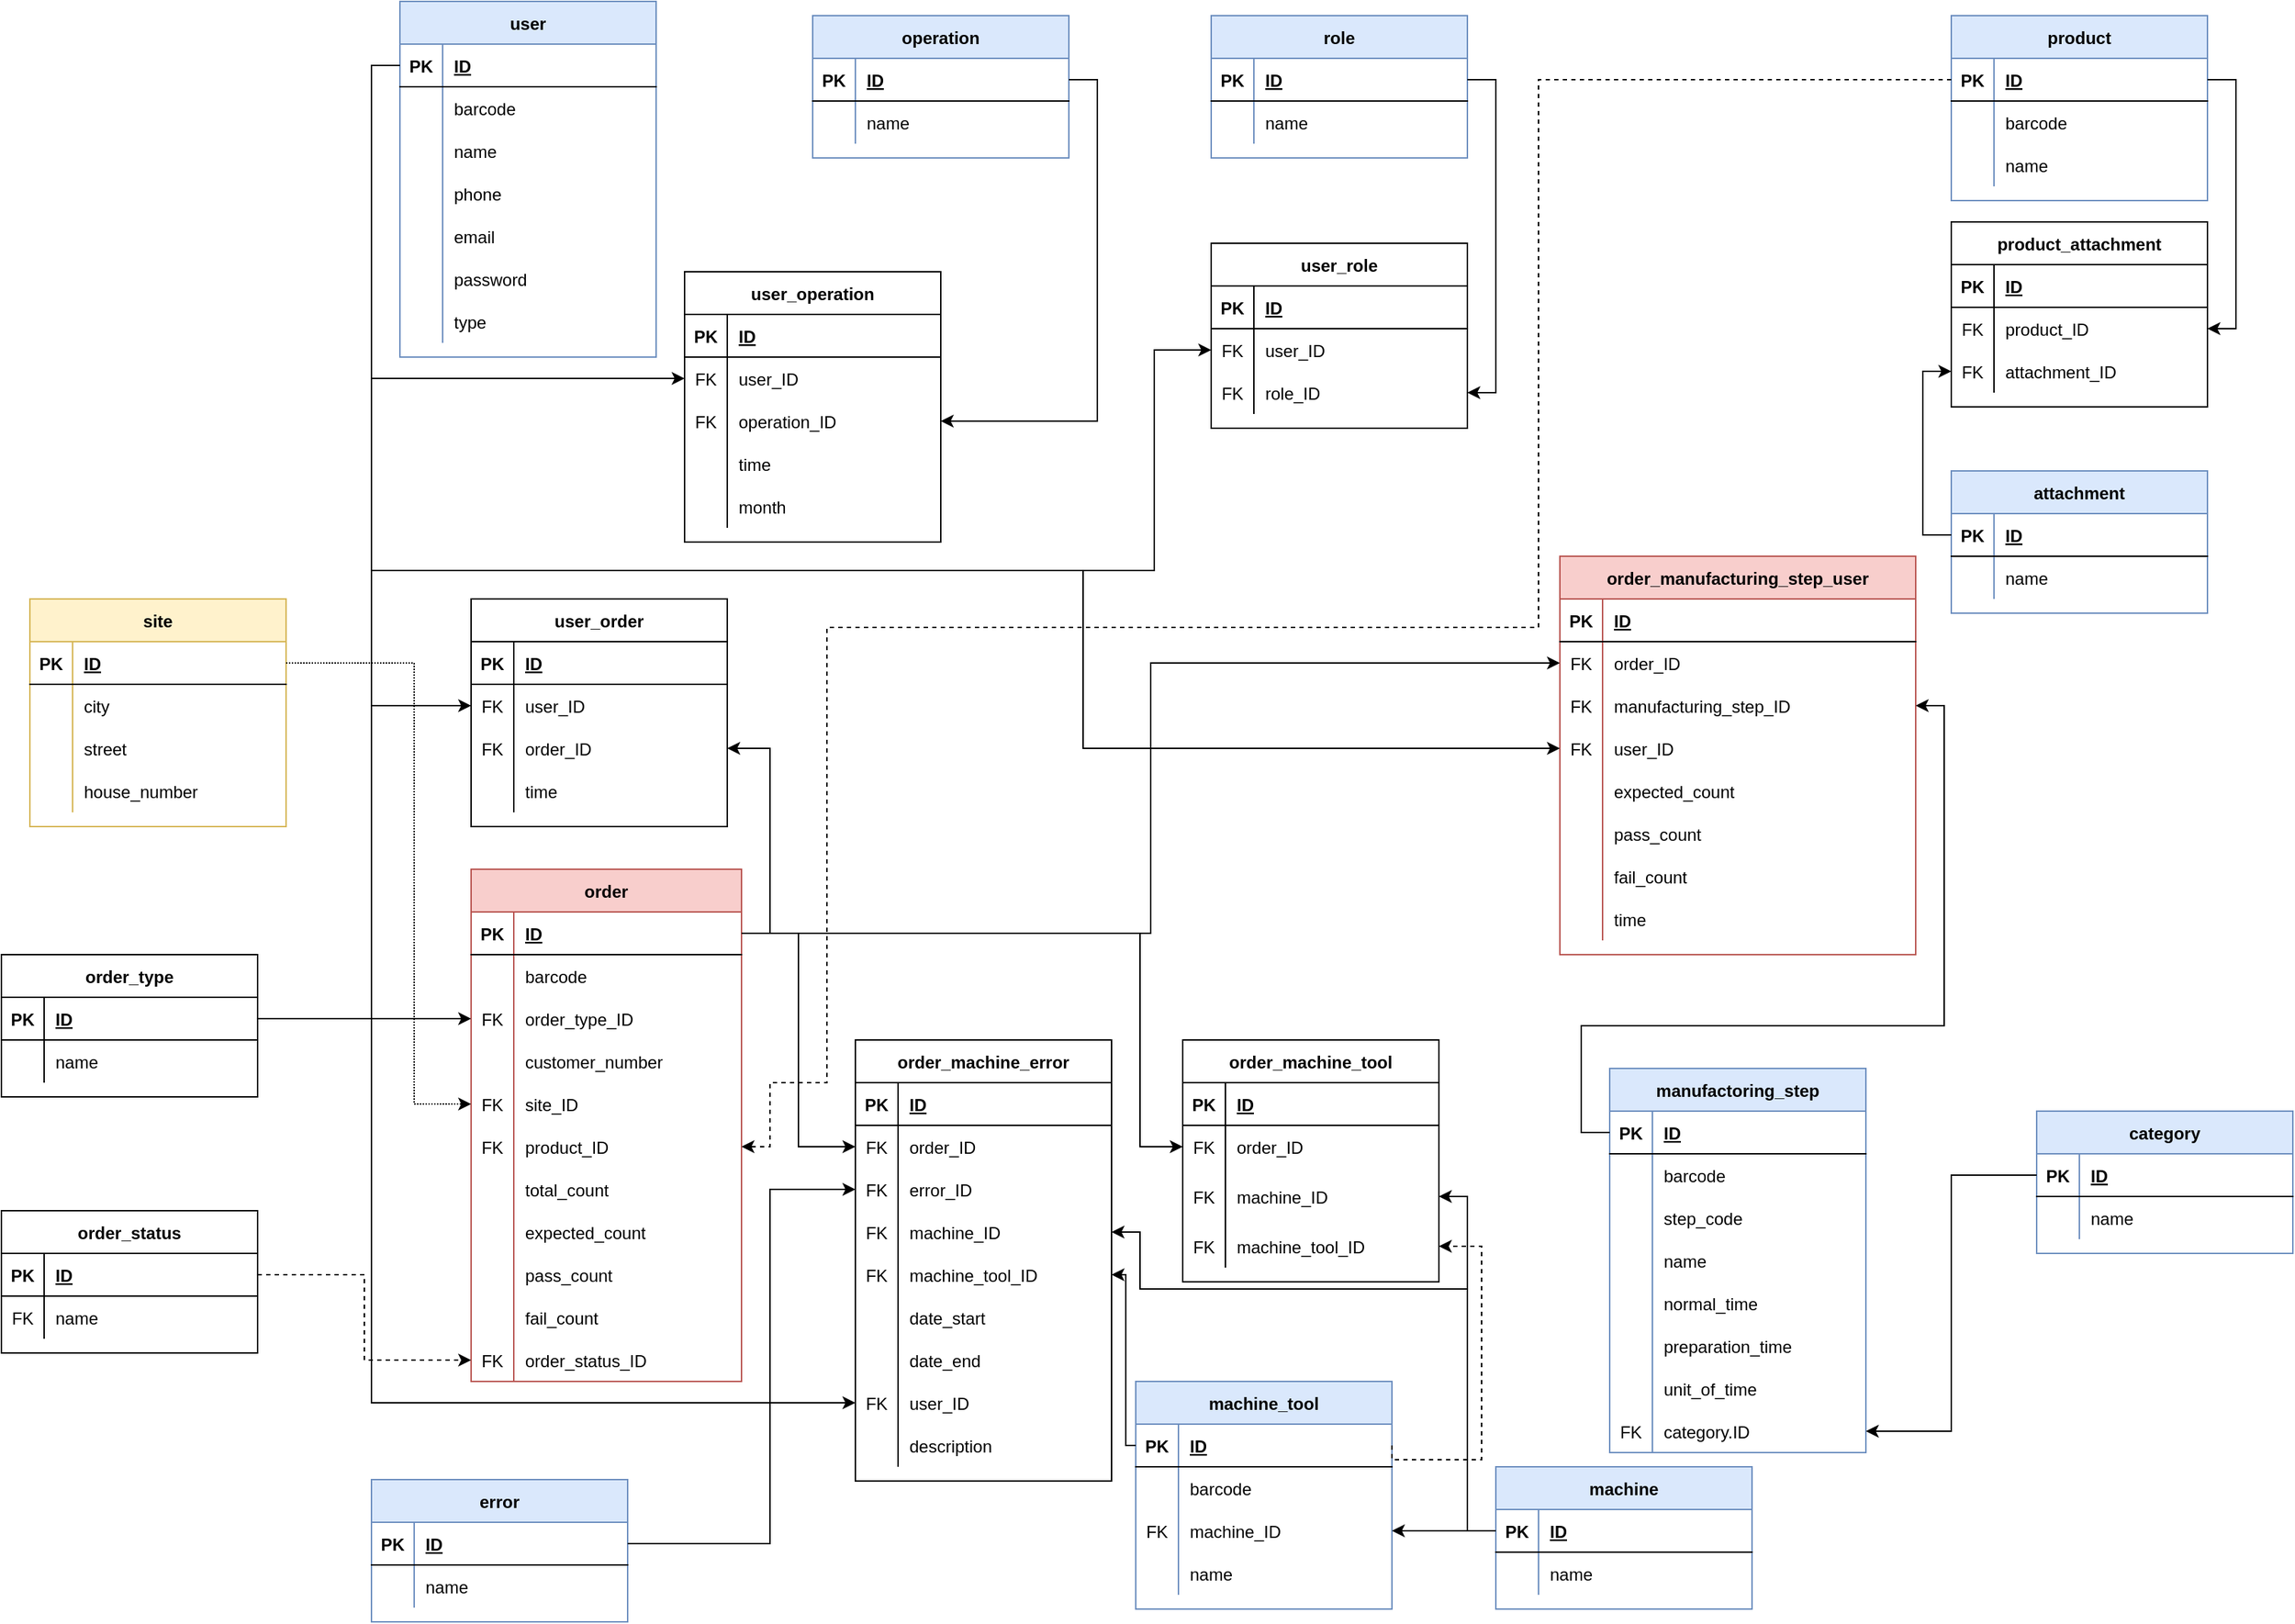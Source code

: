 <mxfile version="14.9.5" type="github">
  <diagram id="R2lEEEUBdFMjLlhIrx00" name="Page-1">
    <mxGraphModel dx="1183" dy="690" grid="1" gridSize="10" guides="1" tooltips="1" connect="1" arrows="1" fold="1" page="1" pageScale="1" pageWidth="1654" pageHeight="1169" math="0" shadow="0" extFonts="Permanent Marker^https://fonts.googleapis.com/css?family=Permanent+Marker">
      <root>
        <mxCell id="0" />
        <mxCell id="1" parent="0" />
        <mxCell id="MhoadpVzFZ8xo3phW9L4-1" value="user" style="shape=table;startSize=30;container=1;collapsible=1;childLayout=tableLayout;fixedRows=1;rowLines=0;fontStyle=1;align=center;resizeLast=1;fillColor=#dae8fc;strokeColor=#6c8ebf;" parent="1" vertex="1">
          <mxGeometry x="310" y="30" width="180" height="250" as="geometry" />
        </mxCell>
        <mxCell id="MhoadpVzFZ8xo3phW9L4-2" value="" style="shape=partialRectangle;collapsible=0;dropTarget=0;pointerEvents=0;fillColor=none;top=0;left=0;bottom=1;right=0;points=[[0,0.5],[1,0.5]];portConstraint=eastwest;" parent="MhoadpVzFZ8xo3phW9L4-1" vertex="1">
          <mxGeometry y="30" width="180" height="30" as="geometry" />
        </mxCell>
        <mxCell id="MhoadpVzFZ8xo3phW9L4-3" value="PK" style="shape=partialRectangle;connectable=0;fillColor=none;top=0;left=0;bottom=0;right=0;fontStyle=1;overflow=hidden;" parent="MhoadpVzFZ8xo3phW9L4-2" vertex="1">
          <mxGeometry width="30" height="30" as="geometry" />
        </mxCell>
        <mxCell id="MhoadpVzFZ8xo3phW9L4-4" value="ID" style="shape=partialRectangle;connectable=0;fillColor=none;top=0;left=0;bottom=0;right=0;align=left;spacingLeft=6;fontStyle=5;overflow=hidden;" parent="MhoadpVzFZ8xo3phW9L4-2" vertex="1">
          <mxGeometry x="30" width="150" height="30" as="geometry" />
        </mxCell>
        <mxCell id="MhoadpVzFZ8xo3phW9L4-5" value="" style="shape=partialRectangle;collapsible=0;dropTarget=0;pointerEvents=0;fillColor=none;top=0;left=0;bottom=0;right=0;points=[[0,0.5],[1,0.5]];portConstraint=eastwest;" parent="MhoadpVzFZ8xo3phW9L4-1" vertex="1">
          <mxGeometry y="60" width="180" height="30" as="geometry" />
        </mxCell>
        <mxCell id="MhoadpVzFZ8xo3phW9L4-6" value="" style="shape=partialRectangle;connectable=0;fillColor=none;top=0;left=0;bottom=0;right=0;editable=1;overflow=hidden;" parent="MhoadpVzFZ8xo3phW9L4-5" vertex="1">
          <mxGeometry width="30" height="30" as="geometry" />
        </mxCell>
        <mxCell id="MhoadpVzFZ8xo3phW9L4-7" value="barcode" style="shape=partialRectangle;connectable=0;fillColor=none;top=0;left=0;bottom=0;right=0;align=left;spacingLeft=6;overflow=hidden;" parent="MhoadpVzFZ8xo3phW9L4-5" vertex="1">
          <mxGeometry x="30" width="150" height="30" as="geometry" />
        </mxCell>
        <mxCell id="BWYCrckdyBTWh-UeDdvz-20" value="" style="shape=partialRectangle;collapsible=0;dropTarget=0;pointerEvents=0;fillColor=none;top=0;left=0;bottom=0;right=0;points=[[0,0.5],[1,0.5]];portConstraint=eastwest;" parent="MhoadpVzFZ8xo3phW9L4-1" vertex="1">
          <mxGeometry y="90" width="180" height="30" as="geometry" />
        </mxCell>
        <mxCell id="BWYCrckdyBTWh-UeDdvz-21" value="" style="shape=partialRectangle;connectable=0;fillColor=none;top=0;left=0;bottom=0;right=0;editable=1;overflow=hidden;" parent="BWYCrckdyBTWh-UeDdvz-20" vertex="1">
          <mxGeometry width="30" height="30" as="geometry" />
        </mxCell>
        <mxCell id="BWYCrckdyBTWh-UeDdvz-22" value="name" style="shape=partialRectangle;connectable=0;fillColor=none;top=0;left=0;bottom=0;right=0;align=left;spacingLeft=6;overflow=hidden;" parent="BWYCrckdyBTWh-UeDdvz-20" vertex="1">
          <mxGeometry x="30" width="150" height="30" as="geometry" />
        </mxCell>
        <mxCell id="MhoadpVzFZ8xo3phW9L4-8" value="" style="shape=partialRectangle;collapsible=0;dropTarget=0;pointerEvents=0;fillColor=none;top=0;left=0;bottom=0;right=0;points=[[0,0.5],[1,0.5]];portConstraint=eastwest;" parent="MhoadpVzFZ8xo3phW9L4-1" vertex="1">
          <mxGeometry y="120" width="180" height="30" as="geometry" />
        </mxCell>
        <mxCell id="MhoadpVzFZ8xo3phW9L4-9" value="" style="shape=partialRectangle;connectable=0;fillColor=none;top=0;left=0;bottom=0;right=0;editable=1;overflow=hidden;" parent="MhoadpVzFZ8xo3phW9L4-8" vertex="1">
          <mxGeometry width="30" height="30" as="geometry" />
        </mxCell>
        <mxCell id="MhoadpVzFZ8xo3phW9L4-10" value="phone" style="shape=partialRectangle;connectable=0;fillColor=none;top=0;left=0;bottom=0;right=0;align=left;spacingLeft=6;overflow=hidden;" parent="MhoadpVzFZ8xo3phW9L4-8" vertex="1">
          <mxGeometry x="30" width="150" height="30" as="geometry" />
        </mxCell>
        <mxCell id="Us4428yQDFvXZqkqAFKa-1" value="" style="shape=partialRectangle;collapsible=0;dropTarget=0;pointerEvents=0;fillColor=none;top=0;left=0;bottom=0;right=0;points=[[0,0.5],[1,0.5]];portConstraint=eastwest;" parent="MhoadpVzFZ8xo3phW9L4-1" vertex="1">
          <mxGeometry y="150" width="180" height="30" as="geometry" />
        </mxCell>
        <mxCell id="Us4428yQDFvXZqkqAFKa-2" value="" style="shape=partialRectangle;connectable=0;fillColor=none;top=0;left=0;bottom=0;right=0;editable=1;overflow=hidden;" parent="Us4428yQDFvXZqkqAFKa-1" vertex="1">
          <mxGeometry width="30" height="30" as="geometry" />
        </mxCell>
        <mxCell id="Us4428yQDFvXZqkqAFKa-3" value="email" style="shape=partialRectangle;connectable=0;fillColor=none;top=0;left=0;bottom=0;right=0;align=left;spacingLeft=6;overflow=hidden;" parent="Us4428yQDFvXZqkqAFKa-1" vertex="1">
          <mxGeometry x="30" width="150" height="30" as="geometry" />
        </mxCell>
        <mxCell id="Us4428yQDFvXZqkqAFKa-4" value="" style="shape=partialRectangle;collapsible=0;dropTarget=0;pointerEvents=0;fillColor=none;top=0;left=0;bottom=0;right=0;points=[[0,0.5],[1,0.5]];portConstraint=eastwest;" parent="MhoadpVzFZ8xo3phW9L4-1" vertex="1">
          <mxGeometry y="180" width="180" height="30" as="geometry" />
        </mxCell>
        <mxCell id="Us4428yQDFvXZqkqAFKa-5" value="" style="shape=partialRectangle;connectable=0;fillColor=none;top=0;left=0;bottom=0;right=0;editable=1;overflow=hidden;" parent="Us4428yQDFvXZqkqAFKa-4" vertex="1">
          <mxGeometry width="30" height="30" as="geometry" />
        </mxCell>
        <mxCell id="Us4428yQDFvXZqkqAFKa-6" value="password" style="shape=partialRectangle;connectable=0;fillColor=none;top=0;left=0;bottom=0;right=0;align=left;spacingLeft=6;overflow=hidden;" parent="Us4428yQDFvXZqkqAFKa-4" vertex="1">
          <mxGeometry x="30" width="150" height="30" as="geometry" />
        </mxCell>
        <mxCell id="Us4428yQDFvXZqkqAFKa-7" value="" style="shape=partialRectangle;collapsible=0;dropTarget=0;pointerEvents=0;fillColor=none;top=0;left=0;bottom=0;right=0;points=[[0,0.5],[1,0.5]];portConstraint=eastwest;" parent="MhoadpVzFZ8xo3phW9L4-1" vertex="1">
          <mxGeometry y="210" width="180" height="30" as="geometry" />
        </mxCell>
        <mxCell id="Us4428yQDFvXZqkqAFKa-8" value="" style="shape=partialRectangle;connectable=0;fillColor=none;top=0;left=0;bottom=0;right=0;editable=1;overflow=hidden;" parent="Us4428yQDFvXZqkqAFKa-7" vertex="1">
          <mxGeometry width="30" height="30" as="geometry" />
        </mxCell>
        <mxCell id="Us4428yQDFvXZqkqAFKa-9" value="type" style="shape=partialRectangle;connectable=0;fillColor=none;top=0;left=0;bottom=0;right=0;align=left;spacingLeft=6;overflow=hidden;" parent="Us4428yQDFvXZqkqAFKa-7" vertex="1">
          <mxGeometry x="30" width="150" height="30" as="geometry" />
        </mxCell>
        <mxCell id="MhoadpVzFZ8xo3phW9L4-14" value="operation" style="shape=table;startSize=30;container=1;collapsible=1;childLayout=tableLayout;fixedRows=1;rowLines=0;fontStyle=1;align=center;resizeLast=1;fillColor=#dae8fc;strokeColor=#6c8ebf;" parent="1" vertex="1">
          <mxGeometry x="600" y="40" width="180" height="100" as="geometry" />
        </mxCell>
        <mxCell id="MhoadpVzFZ8xo3phW9L4-15" value="" style="shape=partialRectangle;collapsible=0;dropTarget=0;pointerEvents=0;fillColor=none;top=0;left=0;bottom=1;right=0;points=[[0,0.5],[1,0.5]];portConstraint=eastwest;" parent="MhoadpVzFZ8xo3phW9L4-14" vertex="1">
          <mxGeometry y="30" width="180" height="30" as="geometry" />
        </mxCell>
        <mxCell id="MhoadpVzFZ8xo3phW9L4-16" value="PK" style="shape=partialRectangle;connectable=0;fillColor=none;top=0;left=0;bottom=0;right=0;fontStyle=1;overflow=hidden;" parent="MhoadpVzFZ8xo3phW9L4-15" vertex="1">
          <mxGeometry width="30" height="30" as="geometry" />
        </mxCell>
        <mxCell id="MhoadpVzFZ8xo3phW9L4-17" value="ID" style="shape=partialRectangle;connectable=0;fillColor=none;top=0;left=0;bottom=0;right=0;align=left;spacingLeft=6;fontStyle=5;overflow=hidden;" parent="MhoadpVzFZ8xo3phW9L4-15" vertex="1">
          <mxGeometry x="30" width="150" height="30" as="geometry" />
        </mxCell>
        <mxCell id="MhoadpVzFZ8xo3phW9L4-18" value="" style="shape=partialRectangle;collapsible=0;dropTarget=0;pointerEvents=0;fillColor=none;top=0;left=0;bottom=0;right=0;points=[[0,0.5],[1,0.5]];portConstraint=eastwest;" parent="MhoadpVzFZ8xo3phW9L4-14" vertex="1">
          <mxGeometry y="60" width="180" height="30" as="geometry" />
        </mxCell>
        <mxCell id="MhoadpVzFZ8xo3phW9L4-19" value="" style="shape=partialRectangle;connectable=0;fillColor=none;top=0;left=0;bottom=0;right=0;editable=1;overflow=hidden;" parent="MhoadpVzFZ8xo3phW9L4-18" vertex="1">
          <mxGeometry width="30" height="30" as="geometry" />
        </mxCell>
        <mxCell id="MhoadpVzFZ8xo3phW9L4-20" value="name" style="shape=partialRectangle;connectable=0;fillColor=none;top=0;left=0;bottom=0;right=0;align=left;spacingLeft=6;overflow=hidden;" parent="MhoadpVzFZ8xo3phW9L4-18" vertex="1">
          <mxGeometry x="30" width="150" height="30" as="geometry" />
        </mxCell>
        <mxCell id="MhoadpVzFZ8xo3phW9L4-27" value="user_operation" style="shape=table;startSize=30;container=1;collapsible=1;childLayout=tableLayout;fixedRows=1;rowLines=0;fontStyle=1;align=center;resizeLast=1;" parent="1" vertex="1">
          <mxGeometry x="510" y="220" width="180" height="190" as="geometry" />
        </mxCell>
        <mxCell id="MhoadpVzFZ8xo3phW9L4-28" value="" style="shape=partialRectangle;collapsible=0;dropTarget=0;pointerEvents=0;fillColor=none;top=0;left=0;bottom=1;right=0;points=[[0,0.5],[1,0.5]];portConstraint=eastwest;" parent="MhoadpVzFZ8xo3phW9L4-27" vertex="1">
          <mxGeometry y="30" width="180" height="30" as="geometry" />
        </mxCell>
        <mxCell id="MhoadpVzFZ8xo3phW9L4-29" value="PK" style="shape=partialRectangle;connectable=0;fillColor=none;top=0;left=0;bottom=0;right=0;fontStyle=1;overflow=hidden;" parent="MhoadpVzFZ8xo3phW9L4-28" vertex="1">
          <mxGeometry width="30" height="30" as="geometry" />
        </mxCell>
        <mxCell id="MhoadpVzFZ8xo3phW9L4-30" value="ID" style="shape=partialRectangle;connectable=0;fillColor=none;top=0;left=0;bottom=0;right=0;align=left;spacingLeft=6;fontStyle=5;overflow=hidden;" parent="MhoadpVzFZ8xo3phW9L4-28" vertex="1">
          <mxGeometry x="30" width="150" height="30" as="geometry" />
        </mxCell>
        <mxCell id="MhoadpVzFZ8xo3phW9L4-31" value="" style="shape=partialRectangle;collapsible=0;dropTarget=0;pointerEvents=0;fillColor=none;top=0;left=0;bottom=0;right=0;points=[[0,0.5],[1,0.5]];portConstraint=eastwest;" parent="MhoadpVzFZ8xo3phW9L4-27" vertex="1">
          <mxGeometry y="60" width="180" height="30" as="geometry" />
        </mxCell>
        <mxCell id="MhoadpVzFZ8xo3phW9L4-32" value="FK" style="shape=partialRectangle;connectable=0;fillColor=none;top=0;left=0;bottom=0;right=0;editable=1;overflow=hidden;" parent="MhoadpVzFZ8xo3phW9L4-31" vertex="1">
          <mxGeometry width="30" height="30" as="geometry" />
        </mxCell>
        <mxCell id="MhoadpVzFZ8xo3phW9L4-33" value="user_ID" style="shape=partialRectangle;connectable=0;fillColor=none;top=0;left=0;bottom=0;right=0;align=left;spacingLeft=6;overflow=hidden;" parent="MhoadpVzFZ8xo3phW9L4-31" vertex="1">
          <mxGeometry x="30" width="150" height="30" as="geometry" />
        </mxCell>
        <mxCell id="MhoadpVzFZ8xo3phW9L4-34" value="" style="shape=partialRectangle;collapsible=0;dropTarget=0;pointerEvents=0;fillColor=none;top=0;left=0;bottom=0;right=0;points=[[0,0.5],[1,0.5]];portConstraint=eastwest;" parent="MhoadpVzFZ8xo3phW9L4-27" vertex="1">
          <mxGeometry y="90" width="180" height="30" as="geometry" />
        </mxCell>
        <mxCell id="MhoadpVzFZ8xo3phW9L4-35" value="FK" style="shape=partialRectangle;connectable=0;fillColor=none;top=0;left=0;bottom=0;right=0;editable=1;overflow=hidden;" parent="MhoadpVzFZ8xo3phW9L4-34" vertex="1">
          <mxGeometry width="30" height="30" as="geometry" />
        </mxCell>
        <mxCell id="MhoadpVzFZ8xo3phW9L4-36" value="operation_ID" style="shape=partialRectangle;connectable=0;fillColor=none;top=0;left=0;bottom=0;right=0;align=left;spacingLeft=6;overflow=hidden;" parent="MhoadpVzFZ8xo3phW9L4-34" vertex="1">
          <mxGeometry x="30" width="150" height="30" as="geometry" />
        </mxCell>
        <mxCell id="MhoadpVzFZ8xo3phW9L4-91" value="" style="shape=partialRectangle;collapsible=0;dropTarget=0;pointerEvents=0;fillColor=none;top=0;left=0;bottom=0;right=0;points=[[0,0.5],[1,0.5]];portConstraint=eastwest;" parent="MhoadpVzFZ8xo3phW9L4-27" vertex="1">
          <mxGeometry y="120" width="180" height="30" as="geometry" />
        </mxCell>
        <mxCell id="MhoadpVzFZ8xo3phW9L4-92" value="" style="shape=partialRectangle;connectable=0;fillColor=none;top=0;left=0;bottom=0;right=0;editable=1;overflow=hidden;" parent="MhoadpVzFZ8xo3phW9L4-91" vertex="1">
          <mxGeometry width="30" height="30" as="geometry" />
        </mxCell>
        <mxCell id="MhoadpVzFZ8xo3phW9L4-93" value="time" style="shape=partialRectangle;connectable=0;fillColor=none;top=0;left=0;bottom=0;right=0;align=left;spacingLeft=6;overflow=hidden;" parent="MhoadpVzFZ8xo3phW9L4-91" vertex="1">
          <mxGeometry x="30" width="150" height="30" as="geometry" />
        </mxCell>
        <mxCell id="MhoadpVzFZ8xo3phW9L4-94" value="" style="shape=partialRectangle;collapsible=0;dropTarget=0;pointerEvents=0;fillColor=none;top=0;left=0;bottom=0;right=0;points=[[0,0.5],[1,0.5]];portConstraint=eastwest;" parent="MhoadpVzFZ8xo3phW9L4-27" vertex="1">
          <mxGeometry y="150" width="180" height="30" as="geometry" />
        </mxCell>
        <mxCell id="MhoadpVzFZ8xo3phW9L4-95" value="" style="shape=partialRectangle;connectable=0;fillColor=none;top=0;left=0;bottom=0;right=0;editable=1;overflow=hidden;" parent="MhoadpVzFZ8xo3phW9L4-94" vertex="1">
          <mxGeometry width="30" height="30" as="geometry" />
        </mxCell>
        <mxCell id="MhoadpVzFZ8xo3phW9L4-96" value="month" style="shape=partialRectangle;connectable=0;fillColor=none;top=0;left=0;bottom=0;right=0;align=left;spacingLeft=6;overflow=hidden;" parent="MhoadpVzFZ8xo3phW9L4-94" vertex="1">
          <mxGeometry x="30" width="150" height="30" as="geometry" />
        </mxCell>
        <mxCell id="MhoadpVzFZ8xo3phW9L4-40" style="edgeStyle=orthogonalEdgeStyle;rounded=0;orthogonalLoop=1;jettySize=auto;html=1;exitX=0;exitY=0.5;exitDx=0;exitDy=0;entryX=0;entryY=0.5;entryDx=0;entryDy=0;" parent="1" source="MhoadpVzFZ8xo3phW9L4-2" target="MhoadpVzFZ8xo3phW9L4-31" edge="1">
          <mxGeometry relative="1" as="geometry" />
        </mxCell>
        <mxCell id="MhoadpVzFZ8xo3phW9L4-41" style="edgeStyle=orthogonalEdgeStyle;rounded=0;orthogonalLoop=1;jettySize=auto;html=1;exitX=1;exitY=0.5;exitDx=0;exitDy=0;entryX=1;entryY=0.5;entryDx=0;entryDy=0;" parent="1" source="MhoadpVzFZ8xo3phW9L4-15" target="MhoadpVzFZ8xo3phW9L4-34" edge="1">
          <mxGeometry relative="1" as="geometry" />
        </mxCell>
        <mxCell id="MhoadpVzFZ8xo3phW9L4-42" value="role" style="shape=table;startSize=30;container=1;collapsible=1;childLayout=tableLayout;fixedRows=1;rowLines=0;fontStyle=1;align=center;resizeLast=1;fillColor=#dae8fc;strokeColor=#6c8ebf;" parent="1" vertex="1">
          <mxGeometry x="880" y="40" width="180" height="100" as="geometry" />
        </mxCell>
        <mxCell id="MhoadpVzFZ8xo3phW9L4-43" value="" style="shape=partialRectangle;collapsible=0;dropTarget=0;pointerEvents=0;fillColor=none;top=0;left=0;bottom=1;right=0;points=[[0,0.5],[1,0.5]];portConstraint=eastwest;" parent="MhoadpVzFZ8xo3phW9L4-42" vertex="1">
          <mxGeometry y="30" width="180" height="30" as="geometry" />
        </mxCell>
        <mxCell id="MhoadpVzFZ8xo3phW9L4-44" value="PK" style="shape=partialRectangle;connectable=0;fillColor=none;top=0;left=0;bottom=0;right=0;fontStyle=1;overflow=hidden;" parent="MhoadpVzFZ8xo3phW9L4-43" vertex="1">
          <mxGeometry width="30" height="30" as="geometry" />
        </mxCell>
        <mxCell id="MhoadpVzFZ8xo3phW9L4-45" value="ID" style="shape=partialRectangle;connectable=0;fillColor=none;top=0;left=0;bottom=0;right=0;align=left;spacingLeft=6;fontStyle=5;overflow=hidden;" parent="MhoadpVzFZ8xo3phW9L4-43" vertex="1">
          <mxGeometry x="30" width="150" height="30" as="geometry" />
        </mxCell>
        <mxCell id="MhoadpVzFZ8xo3phW9L4-46" value="" style="shape=partialRectangle;collapsible=0;dropTarget=0;pointerEvents=0;fillColor=none;top=0;left=0;bottom=0;right=0;points=[[0,0.5],[1,0.5]];portConstraint=eastwest;" parent="MhoadpVzFZ8xo3phW9L4-42" vertex="1">
          <mxGeometry y="60" width="180" height="30" as="geometry" />
        </mxCell>
        <mxCell id="MhoadpVzFZ8xo3phW9L4-47" value="" style="shape=partialRectangle;connectable=0;fillColor=none;top=0;left=0;bottom=0;right=0;editable=1;overflow=hidden;" parent="MhoadpVzFZ8xo3phW9L4-46" vertex="1">
          <mxGeometry width="30" height="30" as="geometry" />
        </mxCell>
        <mxCell id="MhoadpVzFZ8xo3phW9L4-48" value="name" style="shape=partialRectangle;connectable=0;fillColor=none;top=0;left=0;bottom=0;right=0;align=left;spacingLeft=6;overflow=hidden;" parent="MhoadpVzFZ8xo3phW9L4-46" vertex="1">
          <mxGeometry x="30" width="150" height="30" as="geometry" />
        </mxCell>
        <mxCell id="MhoadpVzFZ8xo3phW9L4-55" value="user_role" style="shape=table;startSize=30;container=1;collapsible=1;childLayout=tableLayout;fixedRows=1;rowLines=0;fontStyle=1;align=center;resizeLast=1;" parent="1" vertex="1">
          <mxGeometry x="880" y="200" width="180" height="130" as="geometry" />
        </mxCell>
        <mxCell id="MhoadpVzFZ8xo3phW9L4-56" value="" style="shape=partialRectangle;collapsible=0;dropTarget=0;pointerEvents=0;fillColor=none;top=0;left=0;bottom=1;right=0;points=[[0,0.5],[1,0.5]];portConstraint=eastwest;" parent="MhoadpVzFZ8xo3phW9L4-55" vertex="1">
          <mxGeometry y="30" width="180" height="30" as="geometry" />
        </mxCell>
        <mxCell id="MhoadpVzFZ8xo3phW9L4-57" value="PK" style="shape=partialRectangle;connectable=0;fillColor=none;top=0;left=0;bottom=0;right=0;fontStyle=1;overflow=hidden;" parent="MhoadpVzFZ8xo3phW9L4-56" vertex="1">
          <mxGeometry width="30" height="30" as="geometry" />
        </mxCell>
        <mxCell id="MhoadpVzFZ8xo3phW9L4-58" value="ID" style="shape=partialRectangle;connectable=0;fillColor=none;top=0;left=0;bottom=0;right=0;align=left;spacingLeft=6;fontStyle=5;overflow=hidden;" parent="MhoadpVzFZ8xo3phW9L4-56" vertex="1">
          <mxGeometry x="30" width="150" height="30" as="geometry" />
        </mxCell>
        <mxCell id="MhoadpVzFZ8xo3phW9L4-59" value="" style="shape=partialRectangle;collapsible=0;dropTarget=0;pointerEvents=0;fillColor=none;top=0;left=0;bottom=0;right=0;points=[[0,0.5],[1,0.5]];portConstraint=eastwest;" parent="MhoadpVzFZ8xo3phW9L4-55" vertex="1">
          <mxGeometry y="60" width="180" height="30" as="geometry" />
        </mxCell>
        <mxCell id="MhoadpVzFZ8xo3phW9L4-60" value="FK" style="shape=partialRectangle;connectable=0;fillColor=none;top=0;left=0;bottom=0;right=0;editable=1;overflow=hidden;" parent="MhoadpVzFZ8xo3phW9L4-59" vertex="1">
          <mxGeometry width="30" height="30" as="geometry" />
        </mxCell>
        <mxCell id="MhoadpVzFZ8xo3phW9L4-61" value="user_ID" style="shape=partialRectangle;connectable=0;fillColor=none;top=0;left=0;bottom=0;right=0;align=left;spacingLeft=6;overflow=hidden;" parent="MhoadpVzFZ8xo3phW9L4-59" vertex="1">
          <mxGeometry x="30" width="150" height="30" as="geometry" />
        </mxCell>
        <mxCell id="MhoadpVzFZ8xo3phW9L4-62" value="" style="shape=partialRectangle;collapsible=0;dropTarget=0;pointerEvents=0;fillColor=none;top=0;left=0;bottom=0;right=0;points=[[0,0.5],[1,0.5]];portConstraint=eastwest;" parent="MhoadpVzFZ8xo3phW9L4-55" vertex="1">
          <mxGeometry y="90" width="180" height="30" as="geometry" />
        </mxCell>
        <mxCell id="MhoadpVzFZ8xo3phW9L4-63" value="FK" style="shape=partialRectangle;connectable=0;fillColor=none;top=0;left=0;bottom=0;right=0;editable=1;overflow=hidden;" parent="MhoadpVzFZ8xo3phW9L4-62" vertex="1">
          <mxGeometry width="30" height="30" as="geometry" />
        </mxCell>
        <mxCell id="MhoadpVzFZ8xo3phW9L4-64" value="role_ID" style="shape=partialRectangle;connectable=0;fillColor=none;top=0;left=0;bottom=0;right=0;align=left;spacingLeft=6;overflow=hidden;" parent="MhoadpVzFZ8xo3phW9L4-62" vertex="1">
          <mxGeometry x="30" width="150" height="30" as="geometry" />
        </mxCell>
        <mxCell id="MhoadpVzFZ8xo3phW9L4-68" style="edgeStyle=orthogonalEdgeStyle;rounded=0;orthogonalLoop=1;jettySize=auto;html=1;exitX=1;exitY=0.5;exitDx=0;exitDy=0;entryX=1;entryY=0.5;entryDx=0;entryDy=0;" parent="1" source="MhoadpVzFZ8xo3phW9L4-43" target="MhoadpVzFZ8xo3phW9L4-62" edge="1">
          <mxGeometry relative="1" as="geometry" />
        </mxCell>
        <mxCell id="MhoadpVzFZ8xo3phW9L4-69" style="edgeStyle=orthogonalEdgeStyle;rounded=0;orthogonalLoop=1;jettySize=auto;html=1;exitX=0;exitY=0.5;exitDx=0;exitDy=0;entryX=0;entryY=0.5;entryDx=0;entryDy=0;" parent="1" source="MhoadpVzFZ8xo3phW9L4-2" target="MhoadpVzFZ8xo3phW9L4-59" edge="1">
          <mxGeometry relative="1" as="geometry">
            <Array as="points">
              <mxPoint x="290" y="75" />
              <mxPoint x="290" y="430" />
              <mxPoint x="840" y="430" />
              <mxPoint x="840" y="275" />
            </Array>
          </mxGeometry>
        </mxCell>
        <mxCell id="MhoadpVzFZ8xo3phW9L4-97" value="order" style="shape=table;startSize=30;container=1;collapsible=1;childLayout=tableLayout;fixedRows=1;rowLines=0;fontStyle=1;align=center;resizeLast=1;fillColor=#f8cecc;strokeColor=#b85450;" parent="1" vertex="1">
          <mxGeometry x="360" y="640" width="190" height="360" as="geometry" />
        </mxCell>
        <mxCell id="MhoadpVzFZ8xo3phW9L4-98" value="" style="shape=partialRectangle;collapsible=0;dropTarget=0;pointerEvents=0;fillColor=none;top=0;left=0;bottom=1;right=0;points=[[0,0.5],[1,0.5]];portConstraint=eastwest;" parent="MhoadpVzFZ8xo3phW9L4-97" vertex="1">
          <mxGeometry y="30" width="190" height="30" as="geometry" />
        </mxCell>
        <mxCell id="MhoadpVzFZ8xo3phW9L4-99" value="PK" style="shape=partialRectangle;connectable=0;fillColor=none;top=0;left=0;bottom=0;right=0;fontStyle=1;overflow=hidden;" parent="MhoadpVzFZ8xo3phW9L4-98" vertex="1">
          <mxGeometry width="30" height="30" as="geometry" />
        </mxCell>
        <mxCell id="MhoadpVzFZ8xo3phW9L4-100" value="ID" style="shape=partialRectangle;connectable=0;fillColor=none;top=0;left=0;bottom=0;right=0;align=left;spacingLeft=6;fontStyle=5;overflow=hidden;" parent="MhoadpVzFZ8xo3phW9L4-98" vertex="1">
          <mxGeometry x="30" width="160" height="30" as="geometry" />
        </mxCell>
        <mxCell id="MhoadpVzFZ8xo3phW9L4-101" value="" style="shape=partialRectangle;collapsible=0;dropTarget=0;pointerEvents=0;fillColor=none;top=0;left=0;bottom=0;right=0;points=[[0,0.5],[1,0.5]];portConstraint=eastwest;" parent="MhoadpVzFZ8xo3phW9L4-97" vertex="1">
          <mxGeometry y="60" width="190" height="30" as="geometry" />
        </mxCell>
        <mxCell id="MhoadpVzFZ8xo3phW9L4-102" value="" style="shape=partialRectangle;connectable=0;fillColor=none;top=0;left=0;bottom=0;right=0;editable=1;overflow=hidden;" parent="MhoadpVzFZ8xo3phW9L4-101" vertex="1">
          <mxGeometry width="30" height="30" as="geometry" />
        </mxCell>
        <mxCell id="MhoadpVzFZ8xo3phW9L4-103" value="barcode" style="shape=partialRectangle;connectable=0;fillColor=none;top=0;left=0;bottom=0;right=0;align=left;spacingLeft=6;overflow=hidden;" parent="MhoadpVzFZ8xo3phW9L4-101" vertex="1">
          <mxGeometry x="30" width="160" height="30" as="geometry" />
        </mxCell>
        <mxCell id="o8rfaQm474VAXrvmXA5n-14" value="" style="shape=partialRectangle;collapsible=0;dropTarget=0;pointerEvents=0;fillColor=none;top=0;left=0;bottom=0;right=0;points=[[0,0.5],[1,0.5]];portConstraint=eastwest;" parent="MhoadpVzFZ8xo3phW9L4-97" vertex="1">
          <mxGeometry y="90" width="190" height="30" as="geometry" />
        </mxCell>
        <mxCell id="o8rfaQm474VAXrvmXA5n-15" value="FK" style="shape=partialRectangle;connectable=0;fillColor=none;top=0;left=0;bottom=0;right=0;editable=1;overflow=hidden;" parent="o8rfaQm474VAXrvmXA5n-14" vertex="1">
          <mxGeometry width="30" height="30" as="geometry" />
        </mxCell>
        <mxCell id="o8rfaQm474VAXrvmXA5n-16" value="order_type_ID" style="shape=partialRectangle;connectable=0;fillColor=none;top=0;left=0;bottom=0;right=0;align=left;spacingLeft=6;overflow=hidden;" parent="o8rfaQm474VAXrvmXA5n-14" vertex="1">
          <mxGeometry x="30" width="160" height="30" as="geometry" />
        </mxCell>
        <mxCell id="MhoadpVzFZ8xo3phW9L4-104" value="" style="shape=partialRectangle;collapsible=0;dropTarget=0;pointerEvents=0;fillColor=none;top=0;left=0;bottom=0;right=0;points=[[0,0.5],[1,0.5]];portConstraint=eastwest;" parent="MhoadpVzFZ8xo3phW9L4-97" vertex="1">
          <mxGeometry y="120" width="190" height="30" as="geometry" />
        </mxCell>
        <mxCell id="MhoadpVzFZ8xo3phW9L4-105" value="" style="shape=partialRectangle;connectable=0;fillColor=none;top=0;left=0;bottom=0;right=0;editable=1;overflow=hidden;" parent="MhoadpVzFZ8xo3phW9L4-104" vertex="1">
          <mxGeometry width="30" height="30" as="geometry" />
        </mxCell>
        <mxCell id="MhoadpVzFZ8xo3phW9L4-106" value="customer_number" style="shape=partialRectangle;connectable=0;fillColor=none;top=0;left=0;bottom=0;right=0;align=left;spacingLeft=6;overflow=hidden;" parent="MhoadpVzFZ8xo3phW9L4-104" vertex="1">
          <mxGeometry x="30" width="160" height="30" as="geometry" />
        </mxCell>
        <mxCell id="BWYCrckdyBTWh-UeDdvz-38" value="" style="shape=partialRectangle;collapsible=0;dropTarget=0;pointerEvents=0;fillColor=none;top=0;left=0;bottom=0;right=0;points=[[0,0.5],[1,0.5]];portConstraint=eastwest;" parent="MhoadpVzFZ8xo3phW9L4-97" vertex="1">
          <mxGeometry y="150" width="190" height="30" as="geometry" />
        </mxCell>
        <mxCell id="BWYCrckdyBTWh-UeDdvz-39" value="FK" style="shape=partialRectangle;connectable=0;fillColor=none;top=0;left=0;bottom=0;right=0;editable=1;overflow=hidden;" parent="BWYCrckdyBTWh-UeDdvz-38" vertex="1">
          <mxGeometry width="30" height="30" as="geometry" />
        </mxCell>
        <mxCell id="BWYCrckdyBTWh-UeDdvz-40" value="site_ID" style="shape=partialRectangle;connectable=0;fillColor=none;top=0;left=0;bottom=0;right=0;align=left;spacingLeft=6;overflow=hidden;" parent="BWYCrckdyBTWh-UeDdvz-38" vertex="1">
          <mxGeometry x="30" width="160" height="30" as="geometry" />
        </mxCell>
        <mxCell id="MhoadpVzFZ8xo3phW9L4-107" value="" style="shape=partialRectangle;collapsible=0;dropTarget=0;pointerEvents=0;fillColor=none;top=0;left=0;bottom=0;right=0;points=[[0,0.5],[1,0.5]];portConstraint=eastwest;" parent="MhoadpVzFZ8xo3phW9L4-97" vertex="1">
          <mxGeometry y="180" width="190" height="30" as="geometry" />
        </mxCell>
        <mxCell id="MhoadpVzFZ8xo3phW9L4-108" value="FK" style="shape=partialRectangle;connectable=0;fillColor=none;top=0;left=0;bottom=0;right=0;editable=1;overflow=hidden;" parent="MhoadpVzFZ8xo3phW9L4-107" vertex="1">
          <mxGeometry width="30" height="30" as="geometry" />
        </mxCell>
        <mxCell id="MhoadpVzFZ8xo3phW9L4-109" value="product_ID" style="shape=partialRectangle;connectable=0;fillColor=none;top=0;left=0;bottom=0;right=0;align=left;spacingLeft=6;overflow=hidden;" parent="MhoadpVzFZ8xo3phW9L4-107" vertex="1">
          <mxGeometry x="30" width="160" height="30" as="geometry" />
        </mxCell>
        <mxCell id="7qEIqwQjj9bE5wQcS2yB-32" value="" style="shape=partialRectangle;collapsible=0;dropTarget=0;pointerEvents=0;fillColor=none;top=0;left=0;bottom=0;right=0;points=[[0,0.5],[1,0.5]];portConstraint=eastwest;" parent="MhoadpVzFZ8xo3phW9L4-97" vertex="1">
          <mxGeometry y="210" width="190" height="30" as="geometry" />
        </mxCell>
        <mxCell id="7qEIqwQjj9bE5wQcS2yB-33" value="" style="shape=partialRectangle;connectable=0;fillColor=none;top=0;left=0;bottom=0;right=0;editable=1;overflow=hidden;" parent="7qEIqwQjj9bE5wQcS2yB-32" vertex="1">
          <mxGeometry width="30" height="30" as="geometry" />
        </mxCell>
        <mxCell id="7qEIqwQjj9bE5wQcS2yB-34" value="total_count" style="shape=partialRectangle;connectable=0;fillColor=none;top=0;left=0;bottom=0;right=0;align=left;spacingLeft=6;overflow=hidden;" parent="7qEIqwQjj9bE5wQcS2yB-32" vertex="1">
          <mxGeometry x="30" width="160" height="30" as="geometry" />
        </mxCell>
        <mxCell id="MhoadpVzFZ8xo3phW9L4-110" value="" style="shape=partialRectangle;collapsible=0;dropTarget=0;pointerEvents=0;fillColor=none;top=0;left=0;bottom=0;right=0;points=[[0,0.5],[1,0.5]];portConstraint=eastwest;" parent="MhoadpVzFZ8xo3phW9L4-97" vertex="1">
          <mxGeometry y="240" width="190" height="30" as="geometry" />
        </mxCell>
        <mxCell id="MhoadpVzFZ8xo3phW9L4-111" value="" style="shape=partialRectangle;connectable=0;fillColor=none;top=0;left=0;bottom=0;right=0;editable=1;overflow=hidden;" parent="MhoadpVzFZ8xo3phW9L4-110" vertex="1">
          <mxGeometry width="30" height="30" as="geometry" />
        </mxCell>
        <mxCell id="MhoadpVzFZ8xo3phW9L4-112" value="expected_count" style="shape=partialRectangle;connectable=0;fillColor=none;top=0;left=0;bottom=0;right=0;align=left;spacingLeft=6;overflow=hidden;" parent="MhoadpVzFZ8xo3phW9L4-110" vertex="1">
          <mxGeometry x="30" width="160" height="30" as="geometry" />
        </mxCell>
        <mxCell id="MhoadpVzFZ8xo3phW9L4-113" value="" style="shape=partialRectangle;collapsible=0;dropTarget=0;pointerEvents=0;fillColor=none;top=0;left=0;bottom=0;right=0;points=[[0,0.5],[1,0.5]];portConstraint=eastwest;" parent="MhoadpVzFZ8xo3phW9L4-97" vertex="1">
          <mxGeometry y="270" width="190" height="30" as="geometry" />
        </mxCell>
        <mxCell id="MhoadpVzFZ8xo3phW9L4-114" value="" style="shape=partialRectangle;connectable=0;fillColor=none;top=0;left=0;bottom=0;right=0;editable=1;overflow=hidden;" parent="MhoadpVzFZ8xo3phW9L4-113" vertex="1">
          <mxGeometry width="30" height="30" as="geometry" />
        </mxCell>
        <mxCell id="MhoadpVzFZ8xo3phW9L4-115" value="pass_count" style="shape=partialRectangle;connectable=0;fillColor=none;top=0;left=0;bottom=0;right=0;align=left;spacingLeft=6;overflow=hidden;" parent="MhoadpVzFZ8xo3phW9L4-113" vertex="1">
          <mxGeometry x="30" width="160" height="30" as="geometry" />
        </mxCell>
        <mxCell id="fw-kUPMjs0nsarsuCXNT-56" value="" style="shape=partialRectangle;collapsible=0;dropTarget=0;pointerEvents=0;fillColor=none;top=0;left=0;bottom=0;right=0;points=[[0,0.5],[1,0.5]];portConstraint=eastwest;" parent="MhoadpVzFZ8xo3phW9L4-97" vertex="1">
          <mxGeometry y="300" width="190" height="30" as="geometry" />
        </mxCell>
        <mxCell id="fw-kUPMjs0nsarsuCXNT-57" value="" style="shape=partialRectangle;connectable=0;fillColor=none;top=0;left=0;bottom=0;right=0;editable=1;overflow=hidden;" parent="fw-kUPMjs0nsarsuCXNT-56" vertex="1">
          <mxGeometry width="30" height="30" as="geometry" />
        </mxCell>
        <mxCell id="fw-kUPMjs0nsarsuCXNT-58" value="fail_count" style="shape=partialRectangle;connectable=0;fillColor=none;top=0;left=0;bottom=0;right=0;align=left;spacingLeft=6;overflow=hidden;" parent="fw-kUPMjs0nsarsuCXNT-56" vertex="1">
          <mxGeometry x="30" width="160" height="30" as="geometry" />
        </mxCell>
        <mxCell id="Us4428yQDFvXZqkqAFKa-10" value="" style="shape=partialRectangle;collapsible=0;dropTarget=0;pointerEvents=0;fillColor=none;top=0;left=0;bottom=0;right=0;points=[[0,0.5],[1,0.5]];portConstraint=eastwest;" parent="MhoadpVzFZ8xo3phW9L4-97" vertex="1">
          <mxGeometry y="330" width="190" height="30" as="geometry" />
        </mxCell>
        <mxCell id="Us4428yQDFvXZqkqAFKa-11" value="FK" style="shape=partialRectangle;connectable=0;fillColor=none;top=0;left=0;bottom=0;right=0;editable=1;overflow=hidden;" parent="Us4428yQDFvXZqkqAFKa-10" vertex="1">
          <mxGeometry width="30" height="30" as="geometry" />
        </mxCell>
        <mxCell id="Us4428yQDFvXZqkqAFKa-12" value="order_status_ID" style="shape=partialRectangle;connectable=0;fillColor=none;top=0;left=0;bottom=0;right=0;align=left;spacingLeft=6;overflow=hidden;" parent="Us4428yQDFvXZqkqAFKa-10" vertex="1">
          <mxGeometry x="30" width="160" height="30" as="geometry" />
        </mxCell>
        <mxCell id="MhoadpVzFZ8xo3phW9L4-116" value="user_order" style="shape=table;startSize=30;container=1;collapsible=1;childLayout=tableLayout;fixedRows=1;rowLines=0;fontStyle=1;align=center;resizeLast=1;" parent="1" vertex="1">
          <mxGeometry x="360" y="450" width="180" height="160" as="geometry" />
        </mxCell>
        <mxCell id="MhoadpVzFZ8xo3phW9L4-117" value="" style="shape=partialRectangle;collapsible=0;dropTarget=0;pointerEvents=0;fillColor=none;top=0;left=0;bottom=1;right=0;points=[[0,0.5],[1,0.5]];portConstraint=eastwest;" parent="MhoadpVzFZ8xo3phW9L4-116" vertex="1">
          <mxGeometry y="30" width="180" height="30" as="geometry" />
        </mxCell>
        <mxCell id="MhoadpVzFZ8xo3phW9L4-118" value="PK" style="shape=partialRectangle;connectable=0;fillColor=none;top=0;left=0;bottom=0;right=0;fontStyle=1;overflow=hidden;" parent="MhoadpVzFZ8xo3phW9L4-117" vertex="1">
          <mxGeometry width="30" height="30" as="geometry" />
        </mxCell>
        <mxCell id="MhoadpVzFZ8xo3phW9L4-119" value="ID" style="shape=partialRectangle;connectable=0;fillColor=none;top=0;left=0;bottom=0;right=0;align=left;spacingLeft=6;fontStyle=5;overflow=hidden;" parent="MhoadpVzFZ8xo3phW9L4-117" vertex="1">
          <mxGeometry x="30" width="150" height="30" as="geometry" />
        </mxCell>
        <mxCell id="MhoadpVzFZ8xo3phW9L4-120" value="" style="shape=partialRectangle;collapsible=0;dropTarget=0;pointerEvents=0;fillColor=none;top=0;left=0;bottom=0;right=0;points=[[0,0.5],[1,0.5]];portConstraint=eastwest;" parent="MhoadpVzFZ8xo3phW9L4-116" vertex="1">
          <mxGeometry y="60" width="180" height="30" as="geometry" />
        </mxCell>
        <mxCell id="MhoadpVzFZ8xo3phW9L4-121" value="FK" style="shape=partialRectangle;connectable=0;fillColor=none;top=0;left=0;bottom=0;right=0;editable=1;overflow=hidden;" parent="MhoadpVzFZ8xo3phW9L4-120" vertex="1">
          <mxGeometry width="30" height="30" as="geometry" />
        </mxCell>
        <mxCell id="MhoadpVzFZ8xo3phW9L4-122" value="user_ID" style="shape=partialRectangle;connectable=0;fillColor=none;top=0;left=0;bottom=0;right=0;align=left;spacingLeft=6;overflow=hidden;" parent="MhoadpVzFZ8xo3phW9L4-120" vertex="1">
          <mxGeometry x="30" width="150" height="30" as="geometry" />
        </mxCell>
        <mxCell id="MhoadpVzFZ8xo3phW9L4-123" value="" style="shape=partialRectangle;collapsible=0;dropTarget=0;pointerEvents=0;fillColor=none;top=0;left=0;bottom=0;right=0;points=[[0,0.5],[1,0.5]];portConstraint=eastwest;" parent="MhoadpVzFZ8xo3phW9L4-116" vertex="1">
          <mxGeometry y="90" width="180" height="30" as="geometry" />
        </mxCell>
        <mxCell id="MhoadpVzFZ8xo3phW9L4-124" value="FK" style="shape=partialRectangle;connectable=0;fillColor=none;top=0;left=0;bottom=0;right=0;editable=1;overflow=hidden;" parent="MhoadpVzFZ8xo3phW9L4-123" vertex="1">
          <mxGeometry width="30" height="30" as="geometry" />
        </mxCell>
        <mxCell id="MhoadpVzFZ8xo3phW9L4-125" value="order_ID" style="shape=partialRectangle;connectable=0;fillColor=none;top=0;left=0;bottom=0;right=0;align=left;spacingLeft=6;overflow=hidden;" parent="MhoadpVzFZ8xo3phW9L4-123" vertex="1">
          <mxGeometry x="30" width="150" height="30" as="geometry" />
        </mxCell>
        <mxCell id="MhoadpVzFZ8xo3phW9L4-126" value="" style="shape=partialRectangle;collapsible=0;dropTarget=0;pointerEvents=0;fillColor=none;top=0;left=0;bottom=0;right=0;points=[[0,0.5],[1,0.5]];portConstraint=eastwest;" parent="MhoadpVzFZ8xo3phW9L4-116" vertex="1">
          <mxGeometry y="120" width="180" height="30" as="geometry" />
        </mxCell>
        <mxCell id="MhoadpVzFZ8xo3phW9L4-127" value="" style="shape=partialRectangle;connectable=0;fillColor=none;top=0;left=0;bottom=0;right=0;editable=1;overflow=hidden;" parent="MhoadpVzFZ8xo3phW9L4-126" vertex="1">
          <mxGeometry width="30" height="30" as="geometry" />
        </mxCell>
        <mxCell id="MhoadpVzFZ8xo3phW9L4-128" value="time" style="shape=partialRectangle;connectable=0;fillColor=none;top=0;left=0;bottom=0;right=0;align=left;spacingLeft=6;overflow=hidden;" parent="MhoadpVzFZ8xo3phW9L4-126" vertex="1">
          <mxGeometry x="30" width="150" height="30" as="geometry" />
        </mxCell>
        <mxCell id="MhoadpVzFZ8xo3phW9L4-129" style="edgeStyle=orthogonalEdgeStyle;rounded=0;orthogonalLoop=1;jettySize=auto;html=1;exitX=1;exitY=0.5;exitDx=0;exitDy=0;entryX=1;entryY=0.5;entryDx=0;entryDy=0;" parent="1" source="MhoadpVzFZ8xo3phW9L4-98" target="MhoadpVzFZ8xo3phW9L4-123" edge="1">
          <mxGeometry relative="1" as="geometry" />
        </mxCell>
        <mxCell id="MhoadpVzFZ8xo3phW9L4-130" style="edgeStyle=orthogonalEdgeStyle;rounded=0;orthogonalLoop=1;jettySize=auto;html=1;exitX=0;exitY=0.5;exitDx=0;exitDy=0;entryX=0;entryY=0.5;entryDx=0;entryDy=0;" parent="1" source="MhoadpVzFZ8xo3phW9L4-2" target="MhoadpVzFZ8xo3phW9L4-120" edge="1">
          <mxGeometry relative="1" as="geometry" />
        </mxCell>
        <mxCell id="MhoadpVzFZ8xo3phW9L4-159" value="error" style="shape=table;startSize=30;container=1;collapsible=1;childLayout=tableLayout;fixedRows=1;rowLines=0;fontStyle=1;align=center;resizeLast=1;fillColor=#dae8fc;strokeColor=#6c8ebf;" parent="1" vertex="1">
          <mxGeometry x="290" y="1069" width="180" height="100" as="geometry" />
        </mxCell>
        <mxCell id="MhoadpVzFZ8xo3phW9L4-160" value="" style="shape=partialRectangle;collapsible=0;dropTarget=0;pointerEvents=0;fillColor=none;top=0;left=0;bottom=1;right=0;points=[[0,0.5],[1,0.5]];portConstraint=eastwest;" parent="MhoadpVzFZ8xo3phW9L4-159" vertex="1">
          <mxGeometry y="30" width="180" height="30" as="geometry" />
        </mxCell>
        <mxCell id="MhoadpVzFZ8xo3phW9L4-161" value="PK" style="shape=partialRectangle;connectable=0;fillColor=none;top=0;left=0;bottom=0;right=0;fontStyle=1;overflow=hidden;" parent="MhoadpVzFZ8xo3phW9L4-160" vertex="1">
          <mxGeometry width="30" height="30" as="geometry" />
        </mxCell>
        <mxCell id="MhoadpVzFZ8xo3phW9L4-162" value="ID" style="shape=partialRectangle;connectable=0;fillColor=none;top=0;left=0;bottom=0;right=0;align=left;spacingLeft=6;fontStyle=5;overflow=hidden;" parent="MhoadpVzFZ8xo3phW9L4-160" vertex="1">
          <mxGeometry x="30" width="150" height="30" as="geometry" />
        </mxCell>
        <mxCell id="MhoadpVzFZ8xo3phW9L4-163" value="" style="shape=partialRectangle;collapsible=0;dropTarget=0;pointerEvents=0;fillColor=none;top=0;left=0;bottom=0;right=0;points=[[0,0.5],[1,0.5]];portConstraint=eastwest;" parent="MhoadpVzFZ8xo3phW9L4-159" vertex="1">
          <mxGeometry y="60" width="180" height="30" as="geometry" />
        </mxCell>
        <mxCell id="MhoadpVzFZ8xo3phW9L4-164" value="" style="shape=partialRectangle;connectable=0;fillColor=none;top=0;left=0;bottom=0;right=0;editable=1;overflow=hidden;" parent="MhoadpVzFZ8xo3phW9L4-163" vertex="1">
          <mxGeometry width="30" height="30" as="geometry" />
        </mxCell>
        <mxCell id="MhoadpVzFZ8xo3phW9L4-165" value="name" style="shape=partialRectangle;connectable=0;fillColor=none;top=0;left=0;bottom=0;right=0;align=left;spacingLeft=6;overflow=hidden;" parent="MhoadpVzFZ8xo3phW9L4-163" vertex="1">
          <mxGeometry x="30" width="150" height="30" as="geometry" />
        </mxCell>
        <mxCell id="MhoadpVzFZ8xo3phW9L4-172" value="order_machine_error" style="shape=table;startSize=30;container=1;collapsible=1;childLayout=tableLayout;fixedRows=1;rowLines=0;fontStyle=1;align=center;resizeLast=1;" parent="1" vertex="1">
          <mxGeometry x="630" y="760" width="180" height="310" as="geometry" />
        </mxCell>
        <mxCell id="MhoadpVzFZ8xo3phW9L4-173" value="" style="shape=partialRectangle;collapsible=0;dropTarget=0;pointerEvents=0;fillColor=none;top=0;left=0;bottom=1;right=0;points=[[0,0.5],[1,0.5]];portConstraint=eastwest;" parent="MhoadpVzFZ8xo3phW9L4-172" vertex="1">
          <mxGeometry y="30" width="180" height="30" as="geometry" />
        </mxCell>
        <mxCell id="MhoadpVzFZ8xo3phW9L4-174" value="PK" style="shape=partialRectangle;connectable=0;fillColor=none;top=0;left=0;bottom=0;right=0;fontStyle=1;overflow=hidden;" parent="MhoadpVzFZ8xo3phW9L4-173" vertex="1">
          <mxGeometry width="30" height="30" as="geometry" />
        </mxCell>
        <mxCell id="MhoadpVzFZ8xo3phW9L4-175" value="ID" style="shape=partialRectangle;connectable=0;fillColor=none;top=0;left=0;bottom=0;right=0;align=left;spacingLeft=6;fontStyle=5;overflow=hidden;" parent="MhoadpVzFZ8xo3phW9L4-173" vertex="1">
          <mxGeometry x="30" width="150" height="30" as="geometry" />
        </mxCell>
        <mxCell id="MhoadpVzFZ8xo3phW9L4-176" value="" style="shape=partialRectangle;collapsible=0;dropTarget=0;pointerEvents=0;fillColor=none;top=0;left=0;bottom=0;right=0;points=[[0,0.5],[1,0.5]];portConstraint=eastwest;" parent="MhoadpVzFZ8xo3phW9L4-172" vertex="1">
          <mxGeometry y="60" width="180" height="30" as="geometry" />
        </mxCell>
        <mxCell id="MhoadpVzFZ8xo3phW9L4-177" value="FK" style="shape=partialRectangle;connectable=0;fillColor=none;top=0;left=0;bottom=0;right=0;editable=1;overflow=hidden;" parent="MhoadpVzFZ8xo3phW9L4-176" vertex="1">
          <mxGeometry width="30" height="30" as="geometry" />
        </mxCell>
        <mxCell id="MhoadpVzFZ8xo3phW9L4-178" value="order_ID" style="shape=partialRectangle;connectable=0;fillColor=none;top=0;left=0;bottom=0;right=0;align=left;spacingLeft=6;overflow=hidden;" parent="MhoadpVzFZ8xo3phW9L4-176" vertex="1">
          <mxGeometry x="30" width="150" height="30" as="geometry" />
        </mxCell>
        <mxCell id="MhoadpVzFZ8xo3phW9L4-179" value="" style="shape=partialRectangle;collapsible=0;dropTarget=0;pointerEvents=0;fillColor=none;top=0;left=0;bottom=0;right=0;points=[[0,0.5],[1,0.5]];portConstraint=eastwest;" parent="MhoadpVzFZ8xo3phW9L4-172" vertex="1">
          <mxGeometry y="90" width="180" height="30" as="geometry" />
        </mxCell>
        <mxCell id="MhoadpVzFZ8xo3phW9L4-180" value="FK" style="shape=partialRectangle;connectable=0;fillColor=none;top=0;left=0;bottom=0;right=0;editable=1;overflow=hidden;" parent="MhoadpVzFZ8xo3phW9L4-179" vertex="1">
          <mxGeometry width="30" height="30" as="geometry" />
        </mxCell>
        <mxCell id="MhoadpVzFZ8xo3phW9L4-181" value="error_ID" style="shape=partialRectangle;connectable=0;fillColor=none;top=0;left=0;bottom=0;right=0;align=left;spacingLeft=6;overflow=hidden;" parent="MhoadpVzFZ8xo3phW9L4-179" vertex="1">
          <mxGeometry x="30" width="150" height="30" as="geometry" />
        </mxCell>
        <mxCell id="BWYCrckdyBTWh-UeDdvz-30" value="" style="shape=partialRectangle;collapsible=0;dropTarget=0;pointerEvents=0;fillColor=none;top=0;left=0;bottom=0;right=0;points=[[0,0.5],[1,0.5]];portConstraint=eastwest;" parent="MhoadpVzFZ8xo3phW9L4-172" vertex="1">
          <mxGeometry y="120" width="180" height="30" as="geometry" />
        </mxCell>
        <mxCell id="BWYCrckdyBTWh-UeDdvz-31" value="FK" style="shape=partialRectangle;connectable=0;fillColor=none;top=0;left=0;bottom=0;right=0;editable=1;overflow=hidden;" parent="BWYCrckdyBTWh-UeDdvz-30" vertex="1">
          <mxGeometry width="30" height="30" as="geometry" />
        </mxCell>
        <mxCell id="BWYCrckdyBTWh-UeDdvz-32" value="machine_ID" style="shape=partialRectangle;connectable=0;fillColor=none;top=0;left=0;bottom=0;right=0;align=left;spacingLeft=6;overflow=hidden;" parent="BWYCrckdyBTWh-UeDdvz-30" vertex="1">
          <mxGeometry x="30" width="150" height="30" as="geometry" />
        </mxCell>
        <mxCell id="o8rfaQm474VAXrvmXA5n-22" value="" style="shape=partialRectangle;collapsible=0;dropTarget=0;pointerEvents=0;fillColor=none;top=0;left=0;bottom=0;right=0;points=[[0,0.5],[1,0.5]];portConstraint=eastwest;" parent="MhoadpVzFZ8xo3phW9L4-172" vertex="1">
          <mxGeometry y="150" width="180" height="30" as="geometry" />
        </mxCell>
        <mxCell id="o8rfaQm474VAXrvmXA5n-23" value="FK" style="shape=partialRectangle;connectable=0;fillColor=none;top=0;left=0;bottom=0;right=0;editable=1;overflow=hidden;" parent="o8rfaQm474VAXrvmXA5n-22" vertex="1">
          <mxGeometry width="30" height="30" as="geometry" />
        </mxCell>
        <mxCell id="o8rfaQm474VAXrvmXA5n-24" value="machine_tool_ID" style="shape=partialRectangle;connectable=0;fillColor=none;top=0;left=0;bottom=0;right=0;align=left;spacingLeft=6;overflow=hidden;" parent="o8rfaQm474VAXrvmXA5n-22" vertex="1">
          <mxGeometry x="30" width="150" height="30" as="geometry" />
        </mxCell>
        <mxCell id="MhoadpVzFZ8xo3phW9L4-182" value="" style="shape=partialRectangle;collapsible=0;dropTarget=0;pointerEvents=0;fillColor=none;top=0;left=0;bottom=0;right=0;points=[[0,0.5],[1,0.5]];portConstraint=eastwest;" parent="MhoadpVzFZ8xo3phW9L4-172" vertex="1">
          <mxGeometry y="180" width="180" height="30" as="geometry" />
        </mxCell>
        <mxCell id="MhoadpVzFZ8xo3phW9L4-183" value="" style="shape=partialRectangle;connectable=0;fillColor=none;top=0;left=0;bottom=0;right=0;editable=1;overflow=hidden;" parent="MhoadpVzFZ8xo3phW9L4-182" vertex="1">
          <mxGeometry width="30" height="30" as="geometry" />
        </mxCell>
        <mxCell id="MhoadpVzFZ8xo3phW9L4-184" value="date_start" style="shape=partialRectangle;connectable=0;fillColor=none;top=0;left=0;bottom=0;right=0;align=left;spacingLeft=6;overflow=hidden;" parent="MhoadpVzFZ8xo3phW9L4-182" vertex="1">
          <mxGeometry x="30" width="150" height="30" as="geometry" />
        </mxCell>
        <mxCell id="MhoadpVzFZ8xo3phW9L4-187" value="" style="shape=partialRectangle;collapsible=0;dropTarget=0;pointerEvents=0;fillColor=none;top=0;left=0;bottom=0;right=0;points=[[0,0.5],[1,0.5]];portConstraint=eastwest;" parent="MhoadpVzFZ8xo3phW9L4-172" vertex="1">
          <mxGeometry y="210" width="180" height="30" as="geometry" />
        </mxCell>
        <mxCell id="MhoadpVzFZ8xo3phW9L4-188" value="" style="shape=partialRectangle;connectable=0;fillColor=none;top=0;left=0;bottom=0;right=0;editable=1;overflow=hidden;" parent="MhoadpVzFZ8xo3phW9L4-187" vertex="1">
          <mxGeometry width="30" height="30" as="geometry" />
        </mxCell>
        <mxCell id="MhoadpVzFZ8xo3phW9L4-189" value="date_end" style="shape=partialRectangle;connectable=0;fillColor=none;top=0;left=0;bottom=0;right=0;align=left;spacingLeft=6;overflow=hidden;" parent="MhoadpVzFZ8xo3phW9L4-187" vertex="1">
          <mxGeometry x="30" width="150" height="30" as="geometry" />
        </mxCell>
        <mxCell id="vCuCr0agV6BYj-u88SoD-1" value="" style="shape=partialRectangle;collapsible=0;dropTarget=0;pointerEvents=0;fillColor=none;top=0;left=0;bottom=0;right=0;points=[[0,0.5],[1,0.5]];portConstraint=eastwest;" parent="MhoadpVzFZ8xo3phW9L4-172" vertex="1">
          <mxGeometry y="240" width="180" height="30" as="geometry" />
        </mxCell>
        <mxCell id="vCuCr0agV6BYj-u88SoD-2" value="FK" style="shape=partialRectangle;connectable=0;fillColor=none;top=0;left=0;bottom=0;right=0;editable=1;overflow=hidden;" parent="vCuCr0agV6BYj-u88SoD-1" vertex="1">
          <mxGeometry width="30" height="30" as="geometry" />
        </mxCell>
        <mxCell id="vCuCr0agV6BYj-u88SoD-3" value="user_ID" style="shape=partialRectangle;connectable=0;fillColor=none;top=0;left=0;bottom=0;right=0;align=left;spacingLeft=6;overflow=hidden;" parent="vCuCr0agV6BYj-u88SoD-1" vertex="1">
          <mxGeometry x="30" width="150" height="30" as="geometry" />
        </mxCell>
        <mxCell id="vCuCr0agV6BYj-u88SoD-4" value="" style="shape=partialRectangle;collapsible=0;dropTarget=0;pointerEvents=0;fillColor=none;top=0;left=0;bottom=0;right=0;points=[[0,0.5],[1,0.5]];portConstraint=eastwest;" parent="MhoadpVzFZ8xo3phW9L4-172" vertex="1">
          <mxGeometry y="270" width="180" height="30" as="geometry" />
        </mxCell>
        <mxCell id="vCuCr0agV6BYj-u88SoD-5" value="" style="shape=partialRectangle;connectable=0;fillColor=none;top=0;left=0;bottom=0;right=0;editable=1;overflow=hidden;" parent="vCuCr0agV6BYj-u88SoD-4" vertex="1">
          <mxGeometry width="30" height="30" as="geometry" />
        </mxCell>
        <mxCell id="vCuCr0agV6BYj-u88SoD-6" value="description" style="shape=partialRectangle;connectable=0;fillColor=none;top=0;left=0;bottom=0;right=0;align=left;spacingLeft=6;overflow=hidden;" parent="vCuCr0agV6BYj-u88SoD-4" vertex="1">
          <mxGeometry x="30" width="150" height="30" as="geometry" />
        </mxCell>
        <mxCell id="MhoadpVzFZ8xo3phW9L4-185" style="edgeStyle=orthogonalEdgeStyle;rounded=0;orthogonalLoop=1;jettySize=auto;html=1;exitX=1;exitY=0.5;exitDx=0;exitDy=0;entryX=0;entryY=0.5;entryDx=0;entryDy=0;" parent="1" source="MhoadpVzFZ8xo3phW9L4-98" target="MhoadpVzFZ8xo3phW9L4-176" edge="1">
          <mxGeometry relative="1" as="geometry" />
        </mxCell>
        <mxCell id="MhoadpVzFZ8xo3phW9L4-190" value="machine" style="shape=table;startSize=30;container=1;collapsible=1;childLayout=tableLayout;fixedRows=1;rowLines=0;fontStyle=1;align=center;resizeLast=1;fillColor=#dae8fc;strokeColor=#6c8ebf;" parent="1" vertex="1">
          <mxGeometry x="1080" y="1060" width="180" height="100" as="geometry" />
        </mxCell>
        <mxCell id="MhoadpVzFZ8xo3phW9L4-191" value="" style="shape=partialRectangle;collapsible=0;dropTarget=0;pointerEvents=0;fillColor=none;top=0;left=0;bottom=1;right=0;points=[[0,0.5],[1,0.5]];portConstraint=eastwest;" parent="MhoadpVzFZ8xo3phW9L4-190" vertex="1">
          <mxGeometry y="30" width="180" height="30" as="geometry" />
        </mxCell>
        <mxCell id="MhoadpVzFZ8xo3phW9L4-192" value="PK" style="shape=partialRectangle;connectable=0;fillColor=none;top=0;left=0;bottom=0;right=0;fontStyle=1;overflow=hidden;" parent="MhoadpVzFZ8xo3phW9L4-191" vertex="1">
          <mxGeometry width="30" height="30" as="geometry" />
        </mxCell>
        <mxCell id="MhoadpVzFZ8xo3phW9L4-193" value="ID" style="shape=partialRectangle;connectable=0;fillColor=none;top=0;left=0;bottom=0;right=0;align=left;spacingLeft=6;fontStyle=5;overflow=hidden;" parent="MhoadpVzFZ8xo3phW9L4-191" vertex="1">
          <mxGeometry x="30" width="150" height="30" as="geometry" />
        </mxCell>
        <mxCell id="MhoadpVzFZ8xo3phW9L4-194" value="" style="shape=partialRectangle;collapsible=0;dropTarget=0;pointerEvents=0;fillColor=none;top=0;left=0;bottom=0;right=0;points=[[0,0.5],[1,0.5]];portConstraint=eastwest;" parent="MhoadpVzFZ8xo3phW9L4-190" vertex="1">
          <mxGeometry y="60" width="180" height="30" as="geometry" />
        </mxCell>
        <mxCell id="MhoadpVzFZ8xo3phW9L4-195" value="" style="shape=partialRectangle;connectable=0;fillColor=none;top=0;left=0;bottom=0;right=0;editable=1;overflow=hidden;" parent="MhoadpVzFZ8xo3phW9L4-194" vertex="1">
          <mxGeometry width="30" height="30" as="geometry" />
        </mxCell>
        <mxCell id="MhoadpVzFZ8xo3phW9L4-196" value="name" style="shape=partialRectangle;connectable=0;fillColor=none;top=0;left=0;bottom=0;right=0;align=left;spacingLeft=6;overflow=hidden;" parent="MhoadpVzFZ8xo3phW9L4-194" vertex="1">
          <mxGeometry x="30" width="150" height="30" as="geometry" />
        </mxCell>
        <mxCell id="MhoadpVzFZ8xo3phW9L4-221" value="order_machine_tool" style="shape=table;startSize=30;container=1;collapsible=1;childLayout=tableLayout;fixedRows=1;rowLines=0;fontStyle=1;align=center;resizeLast=1;" parent="1" vertex="1">
          <mxGeometry x="860" y="760" width="180" height="170" as="geometry" />
        </mxCell>
        <mxCell id="MhoadpVzFZ8xo3phW9L4-222" value="" style="shape=partialRectangle;collapsible=0;dropTarget=0;pointerEvents=0;fillColor=none;top=0;left=0;bottom=1;right=0;points=[[0,0.5],[1,0.5]];portConstraint=eastwest;" parent="MhoadpVzFZ8xo3phW9L4-221" vertex="1">
          <mxGeometry y="30" width="180" height="30" as="geometry" />
        </mxCell>
        <mxCell id="MhoadpVzFZ8xo3phW9L4-223" value="PK" style="shape=partialRectangle;connectable=0;fillColor=none;top=0;left=0;bottom=0;right=0;fontStyle=1;overflow=hidden;" parent="MhoadpVzFZ8xo3phW9L4-222" vertex="1">
          <mxGeometry width="30" height="30" as="geometry" />
        </mxCell>
        <mxCell id="MhoadpVzFZ8xo3phW9L4-224" value="ID" style="shape=partialRectangle;connectable=0;fillColor=none;top=0;left=0;bottom=0;right=0;align=left;spacingLeft=6;fontStyle=5;overflow=hidden;" parent="MhoadpVzFZ8xo3phW9L4-222" vertex="1">
          <mxGeometry x="30" width="150" height="30" as="geometry" />
        </mxCell>
        <mxCell id="MhoadpVzFZ8xo3phW9L4-225" value="" style="shape=partialRectangle;collapsible=0;dropTarget=0;pointerEvents=0;fillColor=none;top=0;left=0;bottom=0;right=0;points=[[0,0.5],[1,0.5]];portConstraint=eastwest;" parent="MhoadpVzFZ8xo3phW9L4-221" vertex="1">
          <mxGeometry y="60" width="180" height="30" as="geometry" />
        </mxCell>
        <mxCell id="MhoadpVzFZ8xo3phW9L4-226" value="FK" style="shape=partialRectangle;connectable=0;fillColor=none;top=0;left=0;bottom=0;right=0;editable=1;overflow=hidden;" parent="MhoadpVzFZ8xo3phW9L4-225" vertex="1">
          <mxGeometry width="30" height="30" as="geometry" />
        </mxCell>
        <mxCell id="MhoadpVzFZ8xo3phW9L4-227" value="order_ID" style="shape=partialRectangle;connectable=0;fillColor=none;top=0;left=0;bottom=0;right=0;align=left;spacingLeft=6;overflow=hidden;" parent="MhoadpVzFZ8xo3phW9L4-225" vertex="1">
          <mxGeometry x="30" width="150" height="30" as="geometry" />
        </mxCell>
        <mxCell id="MhoadpVzFZ8xo3phW9L4-228" value="" style="shape=partialRectangle;collapsible=0;dropTarget=0;pointerEvents=0;fillColor=none;top=0;left=0;bottom=0;right=0;points=[[0,0.5],[1,0.5]];portConstraint=eastwest;" parent="MhoadpVzFZ8xo3phW9L4-221" vertex="1">
          <mxGeometry y="90" width="180" height="40" as="geometry" />
        </mxCell>
        <mxCell id="MhoadpVzFZ8xo3phW9L4-229" value="FK" style="shape=partialRectangle;connectable=0;fillColor=none;top=0;left=0;bottom=0;right=0;editable=1;overflow=hidden;" parent="MhoadpVzFZ8xo3phW9L4-228" vertex="1">
          <mxGeometry width="30" height="40" as="geometry" />
        </mxCell>
        <mxCell id="MhoadpVzFZ8xo3phW9L4-230" value="machine_ID" style="shape=partialRectangle;connectable=0;fillColor=none;top=0;left=0;bottom=0;right=0;align=left;spacingLeft=6;overflow=hidden;" parent="MhoadpVzFZ8xo3phW9L4-228" vertex="1">
          <mxGeometry x="30" width="150" height="40" as="geometry" />
        </mxCell>
        <mxCell id="BWYCrckdyBTWh-UeDdvz-34" value="" style="shape=partialRectangle;collapsible=0;dropTarget=0;pointerEvents=0;fillColor=none;top=0;left=0;bottom=0;right=0;points=[[0,0.5],[1,0.5]];portConstraint=eastwest;" parent="MhoadpVzFZ8xo3phW9L4-221" vertex="1">
          <mxGeometry y="130" width="180" height="30" as="geometry" />
        </mxCell>
        <mxCell id="BWYCrckdyBTWh-UeDdvz-35" value="FK" style="shape=partialRectangle;connectable=0;fillColor=none;top=0;left=0;bottom=0;right=0;editable=1;overflow=hidden;" parent="BWYCrckdyBTWh-UeDdvz-34" vertex="1">
          <mxGeometry width="30" height="30" as="geometry" />
        </mxCell>
        <mxCell id="BWYCrckdyBTWh-UeDdvz-36" value="machine_tool_ID" style="shape=partialRectangle;connectable=0;fillColor=none;top=0;left=0;bottom=0;right=0;align=left;spacingLeft=6;overflow=hidden;" parent="BWYCrckdyBTWh-UeDdvz-34" vertex="1">
          <mxGeometry x="30" width="150" height="30" as="geometry" />
        </mxCell>
        <mxCell id="MhoadpVzFZ8xo3phW9L4-234" style="edgeStyle=orthogonalEdgeStyle;rounded=0;orthogonalLoop=1;jettySize=auto;html=1;exitX=0;exitY=0.5;exitDx=0;exitDy=0;entryX=1;entryY=0.5;entryDx=0;entryDy=0;" parent="1" source="MhoadpVzFZ8xo3phW9L4-191" target="MhoadpVzFZ8xo3phW9L4-228" edge="1">
          <mxGeometry relative="1" as="geometry" />
        </mxCell>
        <mxCell id="MhoadpVzFZ8xo3phW9L4-235" style="edgeStyle=orthogonalEdgeStyle;rounded=0;orthogonalLoop=1;jettySize=auto;html=1;exitX=1;exitY=0.5;exitDx=0;exitDy=0;entryX=0;entryY=0.5;entryDx=0;entryDy=0;" parent="1" source="MhoadpVzFZ8xo3phW9L4-98" target="MhoadpVzFZ8xo3phW9L4-225" edge="1">
          <mxGeometry relative="1" as="geometry">
            <Array as="points">
              <mxPoint x="830" y="685" />
              <mxPoint x="830" y="835" />
            </Array>
          </mxGeometry>
        </mxCell>
        <mxCell id="MhoadpVzFZ8xo3phW9L4-236" value="order_status" style="shape=table;startSize=30;container=1;collapsible=1;childLayout=tableLayout;fixedRows=1;rowLines=0;fontStyle=1;align=center;resizeLast=1;" parent="1" vertex="1">
          <mxGeometry x="30" y="880" width="180" height="100" as="geometry" />
        </mxCell>
        <mxCell id="MhoadpVzFZ8xo3phW9L4-237" value="" style="shape=partialRectangle;collapsible=0;dropTarget=0;pointerEvents=0;fillColor=none;top=0;left=0;bottom=1;right=0;points=[[0,0.5],[1,0.5]];portConstraint=eastwest;" parent="MhoadpVzFZ8xo3phW9L4-236" vertex="1">
          <mxGeometry y="30" width="180" height="30" as="geometry" />
        </mxCell>
        <mxCell id="MhoadpVzFZ8xo3phW9L4-238" value="PK" style="shape=partialRectangle;connectable=0;fillColor=none;top=0;left=0;bottom=0;right=0;fontStyle=1;overflow=hidden;" parent="MhoadpVzFZ8xo3phW9L4-237" vertex="1">
          <mxGeometry width="30" height="30" as="geometry" />
        </mxCell>
        <mxCell id="MhoadpVzFZ8xo3phW9L4-239" value="ID" style="shape=partialRectangle;connectable=0;fillColor=none;top=0;left=0;bottom=0;right=0;align=left;spacingLeft=6;fontStyle=5;overflow=hidden;" parent="MhoadpVzFZ8xo3phW9L4-237" vertex="1">
          <mxGeometry x="30" width="150" height="30" as="geometry" />
        </mxCell>
        <mxCell id="MhoadpVzFZ8xo3phW9L4-240" value="" style="shape=partialRectangle;collapsible=0;dropTarget=0;pointerEvents=0;fillColor=none;top=0;left=0;bottom=0;right=0;points=[[0,0.5],[1,0.5]];portConstraint=eastwest;" parent="MhoadpVzFZ8xo3phW9L4-236" vertex="1">
          <mxGeometry y="60" width="180" height="30" as="geometry" />
        </mxCell>
        <mxCell id="MhoadpVzFZ8xo3phW9L4-241" value="FK" style="shape=partialRectangle;connectable=0;fillColor=none;top=0;left=0;bottom=0;right=0;editable=1;overflow=hidden;" parent="MhoadpVzFZ8xo3phW9L4-240" vertex="1">
          <mxGeometry width="30" height="30" as="geometry" />
        </mxCell>
        <mxCell id="MhoadpVzFZ8xo3phW9L4-242" value="name" style="shape=partialRectangle;connectable=0;fillColor=none;top=0;left=0;bottom=0;right=0;align=left;spacingLeft=6;overflow=hidden;" parent="MhoadpVzFZ8xo3phW9L4-240" vertex="1">
          <mxGeometry x="30" width="150" height="30" as="geometry" />
        </mxCell>
        <mxCell id="fw-kUPMjs0nsarsuCXNT-1" value="site" style="shape=table;startSize=30;container=1;collapsible=1;childLayout=tableLayout;fixedRows=1;rowLines=0;fontStyle=1;align=center;resizeLast=1;fillColor=#fff2cc;strokeColor=#d6b656;" parent="1" vertex="1">
          <mxGeometry x="50" y="450" width="180" height="160" as="geometry" />
        </mxCell>
        <mxCell id="fw-kUPMjs0nsarsuCXNT-2" value="" style="shape=partialRectangle;collapsible=0;dropTarget=0;pointerEvents=0;fillColor=none;top=0;left=0;bottom=1;right=0;points=[[0,0.5],[1,0.5]];portConstraint=eastwest;" parent="fw-kUPMjs0nsarsuCXNT-1" vertex="1">
          <mxGeometry y="30" width="180" height="30" as="geometry" />
        </mxCell>
        <mxCell id="fw-kUPMjs0nsarsuCXNT-3" value="PK" style="shape=partialRectangle;connectable=0;fillColor=none;top=0;left=0;bottom=0;right=0;fontStyle=1;overflow=hidden;" parent="fw-kUPMjs0nsarsuCXNT-2" vertex="1">
          <mxGeometry width="30" height="30" as="geometry" />
        </mxCell>
        <mxCell id="fw-kUPMjs0nsarsuCXNT-4" value="ID" style="shape=partialRectangle;connectable=0;fillColor=none;top=0;left=0;bottom=0;right=0;align=left;spacingLeft=6;fontStyle=5;overflow=hidden;" parent="fw-kUPMjs0nsarsuCXNT-2" vertex="1">
          <mxGeometry x="30" width="150" height="30" as="geometry" />
        </mxCell>
        <mxCell id="fw-kUPMjs0nsarsuCXNT-5" value="" style="shape=partialRectangle;collapsible=0;dropTarget=0;pointerEvents=0;fillColor=none;top=0;left=0;bottom=0;right=0;points=[[0,0.5],[1,0.5]];portConstraint=eastwest;" parent="fw-kUPMjs0nsarsuCXNT-1" vertex="1">
          <mxGeometry y="60" width="180" height="30" as="geometry" />
        </mxCell>
        <mxCell id="fw-kUPMjs0nsarsuCXNT-6" value="" style="shape=partialRectangle;connectable=0;fillColor=none;top=0;left=0;bottom=0;right=0;editable=1;overflow=hidden;" parent="fw-kUPMjs0nsarsuCXNT-5" vertex="1">
          <mxGeometry width="30" height="30" as="geometry" />
        </mxCell>
        <mxCell id="fw-kUPMjs0nsarsuCXNT-7" value="city" style="shape=partialRectangle;connectable=0;fillColor=none;top=0;left=0;bottom=0;right=0;align=left;spacingLeft=6;overflow=hidden;" parent="fw-kUPMjs0nsarsuCXNT-5" vertex="1">
          <mxGeometry x="30" width="150" height="30" as="geometry" />
        </mxCell>
        <mxCell id="fw-kUPMjs0nsarsuCXNT-8" value="" style="shape=partialRectangle;collapsible=0;dropTarget=0;pointerEvents=0;fillColor=none;top=0;left=0;bottom=0;right=0;points=[[0,0.5],[1,0.5]];portConstraint=eastwest;" parent="fw-kUPMjs0nsarsuCXNT-1" vertex="1">
          <mxGeometry y="90" width="180" height="30" as="geometry" />
        </mxCell>
        <mxCell id="fw-kUPMjs0nsarsuCXNT-9" value="" style="shape=partialRectangle;connectable=0;fillColor=none;top=0;left=0;bottom=0;right=0;editable=1;overflow=hidden;" parent="fw-kUPMjs0nsarsuCXNT-8" vertex="1">
          <mxGeometry width="30" height="30" as="geometry" />
        </mxCell>
        <mxCell id="fw-kUPMjs0nsarsuCXNT-10" value="street" style="shape=partialRectangle;connectable=0;fillColor=none;top=0;left=0;bottom=0;right=0;align=left;spacingLeft=6;overflow=hidden;" parent="fw-kUPMjs0nsarsuCXNT-8" vertex="1">
          <mxGeometry x="30" width="150" height="30" as="geometry" />
        </mxCell>
        <mxCell id="fw-kUPMjs0nsarsuCXNT-11" value="" style="shape=partialRectangle;collapsible=0;dropTarget=0;pointerEvents=0;fillColor=none;top=0;left=0;bottom=0;right=0;points=[[0,0.5],[1,0.5]];portConstraint=eastwest;" parent="fw-kUPMjs0nsarsuCXNT-1" vertex="1">
          <mxGeometry y="120" width="180" height="30" as="geometry" />
        </mxCell>
        <mxCell id="fw-kUPMjs0nsarsuCXNT-12" value="" style="shape=partialRectangle;connectable=0;fillColor=none;top=0;left=0;bottom=0;right=0;editable=1;overflow=hidden;" parent="fw-kUPMjs0nsarsuCXNT-11" vertex="1">
          <mxGeometry width="30" height="30" as="geometry" />
        </mxCell>
        <mxCell id="fw-kUPMjs0nsarsuCXNT-13" value="house_number" style="shape=partialRectangle;connectable=0;fillColor=none;top=0;left=0;bottom=0;right=0;align=left;spacingLeft=6;overflow=hidden;" parent="fw-kUPMjs0nsarsuCXNT-11" vertex="1">
          <mxGeometry x="30" width="150" height="30" as="geometry" />
        </mxCell>
        <mxCell id="fw-kUPMjs0nsarsuCXNT-14" value="product" style="shape=table;startSize=30;container=1;collapsible=1;childLayout=tableLayout;fixedRows=1;rowLines=0;fontStyle=1;align=center;resizeLast=1;fillColor=#dae8fc;strokeColor=#6c8ebf;" parent="1" vertex="1">
          <mxGeometry x="1400" y="40" width="180" height="130" as="geometry" />
        </mxCell>
        <mxCell id="fw-kUPMjs0nsarsuCXNT-15" value="" style="shape=partialRectangle;collapsible=0;dropTarget=0;pointerEvents=0;fillColor=none;top=0;left=0;bottom=1;right=0;points=[[0,0.5],[1,0.5]];portConstraint=eastwest;" parent="fw-kUPMjs0nsarsuCXNT-14" vertex="1">
          <mxGeometry y="30" width="180" height="30" as="geometry" />
        </mxCell>
        <mxCell id="fw-kUPMjs0nsarsuCXNT-16" value="PK" style="shape=partialRectangle;connectable=0;fillColor=none;top=0;left=0;bottom=0;right=0;fontStyle=1;overflow=hidden;" parent="fw-kUPMjs0nsarsuCXNT-15" vertex="1">
          <mxGeometry width="30" height="30" as="geometry" />
        </mxCell>
        <mxCell id="fw-kUPMjs0nsarsuCXNT-17" value="ID" style="shape=partialRectangle;connectable=0;fillColor=none;top=0;left=0;bottom=0;right=0;align=left;spacingLeft=6;fontStyle=5;overflow=hidden;" parent="fw-kUPMjs0nsarsuCXNT-15" vertex="1">
          <mxGeometry x="30" width="150" height="30" as="geometry" />
        </mxCell>
        <mxCell id="fw-kUPMjs0nsarsuCXNT-21" value="" style="shape=partialRectangle;collapsible=0;dropTarget=0;pointerEvents=0;fillColor=none;top=0;left=0;bottom=0;right=0;points=[[0,0.5],[1,0.5]];portConstraint=eastwest;" parent="fw-kUPMjs0nsarsuCXNT-14" vertex="1">
          <mxGeometry y="60" width="180" height="30" as="geometry" />
        </mxCell>
        <mxCell id="fw-kUPMjs0nsarsuCXNT-22" value="" style="shape=partialRectangle;connectable=0;fillColor=none;top=0;left=0;bottom=0;right=0;editable=1;overflow=hidden;" parent="fw-kUPMjs0nsarsuCXNT-21" vertex="1">
          <mxGeometry width="30" height="30" as="geometry" />
        </mxCell>
        <mxCell id="fw-kUPMjs0nsarsuCXNT-23" value="barcode" style="shape=partialRectangle;connectable=0;fillColor=none;top=0;left=0;bottom=0;right=0;align=left;spacingLeft=6;overflow=hidden;" parent="fw-kUPMjs0nsarsuCXNT-21" vertex="1">
          <mxGeometry x="30" width="150" height="30" as="geometry" />
        </mxCell>
        <mxCell id="fw-kUPMjs0nsarsuCXNT-18" value="" style="shape=partialRectangle;collapsible=0;dropTarget=0;pointerEvents=0;fillColor=none;top=0;left=0;bottom=0;right=0;points=[[0,0.5],[1,0.5]];portConstraint=eastwest;" parent="fw-kUPMjs0nsarsuCXNT-14" vertex="1">
          <mxGeometry y="90" width="180" height="30" as="geometry" />
        </mxCell>
        <mxCell id="fw-kUPMjs0nsarsuCXNT-19" value="" style="shape=partialRectangle;connectable=0;fillColor=none;top=0;left=0;bottom=0;right=0;editable=1;overflow=hidden;" parent="fw-kUPMjs0nsarsuCXNT-18" vertex="1">
          <mxGeometry width="30" height="30" as="geometry" />
        </mxCell>
        <mxCell id="fw-kUPMjs0nsarsuCXNT-20" value="name" style="shape=partialRectangle;connectable=0;fillColor=none;top=0;left=0;bottom=0;right=0;align=left;spacingLeft=6;overflow=hidden;" parent="fw-kUPMjs0nsarsuCXNT-18" vertex="1">
          <mxGeometry x="30" width="150" height="30" as="geometry" />
        </mxCell>
        <mxCell id="fw-kUPMjs0nsarsuCXNT-28" value="attachment" style="shape=table;startSize=30;container=1;collapsible=1;childLayout=tableLayout;fixedRows=1;rowLines=0;fontStyle=1;align=center;resizeLast=1;fillColor=#dae8fc;strokeColor=#6c8ebf;" parent="1" vertex="1">
          <mxGeometry x="1400" y="360" width="180" height="100" as="geometry" />
        </mxCell>
        <mxCell id="fw-kUPMjs0nsarsuCXNT-29" value="" style="shape=partialRectangle;collapsible=0;dropTarget=0;pointerEvents=0;fillColor=none;top=0;left=0;bottom=1;right=0;points=[[0,0.5],[1,0.5]];portConstraint=eastwest;" parent="fw-kUPMjs0nsarsuCXNT-28" vertex="1">
          <mxGeometry y="30" width="180" height="30" as="geometry" />
        </mxCell>
        <mxCell id="fw-kUPMjs0nsarsuCXNT-30" value="PK" style="shape=partialRectangle;connectable=0;fillColor=none;top=0;left=0;bottom=0;right=0;fontStyle=1;overflow=hidden;" parent="fw-kUPMjs0nsarsuCXNT-29" vertex="1">
          <mxGeometry width="30" height="30" as="geometry" />
        </mxCell>
        <mxCell id="fw-kUPMjs0nsarsuCXNT-31" value="ID" style="shape=partialRectangle;connectable=0;fillColor=none;top=0;left=0;bottom=0;right=0;align=left;spacingLeft=6;fontStyle=5;overflow=hidden;" parent="fw-kUPMjs0nsarsuCXNT-29" vertex="1">
          <mxGeometry x="30" width="150" height="30" as="geometry" />
        </mxCell>
        <mxCell id="fw-kUPMjs0nsarsuCXNT-32" value="" style="shape=partialRectangle;collapsible=0;dropTarget=0;pointerEvents=0;fillColor=none;top=0;left=0;bottom=0;right=0;points=[[0,0.5],[1,0.5]];portConstraint=eastwest;" parent="fw-kUPMjs0nsarsuCXNT-28" vertex="1">
          <mxGeometry y="60" width="180" height="30" as="geometry" />
        </mxCell>
        <mxCell id="fw-kUPMjs0nsarsuCXNT-33" value="" style="shape=partialRectangle;connectable=0;fillColor=none;top=0;left=0;bottom=0;right=0;editable=1;overflow=hidden;" parent="fw-kUPMjs0nsarsuCXNT-32" vertex="1">
          <mxGeometry width="30" height="30" as="geometry" />
        </mxCell>
        <mxCell id="fw-kUPMjs0nsarsuCXNT-34" value="name" style="shape=partialRectangle;connectable=0;fillColor=none;top=0;left=0;bottom=0;right=0;align=left;spacingLeft=6;overflow=hidden;" parent="fw-kUPMjs0nsarsuCXNT-32" vertex="1">
          <mxGeometry x="30" width="150" height="30" as="geometry" />
        </mxCell>
        <mxCell id="fw-kUPMjs0nsarsuCXNT-41" value="product_attachment" style="shape=table;startSize=30;container=1;collapsible=1;childLayout=tableLayout;fixedRows=1;rowLines=0;fontStyle=1;align=center;resizeLast=1;" parent="1" vertex="1">
          <mxGeometry x="1400" y="185" width="180" height="130" as="geometry" />
        </mxCell>
        <mxCell id="fw-kUPMjs0nsarsuCXNT-42" value="" style="shape=partialRectangle;collapsible=0;dropTarget=0;pointerEvents=0;fillColor=none;top=0;left=0;bottom=1;right=0;points=[[0,0.5],[1,0.5]];portConstraint=eastwest;" parent="fw-kUPMjs0nsarsuCXNT-41" vertex="1">
          <mxGeometry y="30" width="180" height="30" as="geometry" />
        </mxCell>
        <mxCell id="fw-kUPMjs0nsarsuCXNT-43" value="PK" style="shape=partialRectangle;connectable=0;fillColor=none;top=0;left=0;bottom=0;right=0;fontStyle=1;overflow=hidden;" parent="fw-kUPMjs0nsarsuCXNT-42" vertex="1">
          <mxGeometry width="30" height="30" as="geometry" />
        </mxCell>
        <mxCell id="fw-kUPMjs0nsarsuCXNT-44" value="ID" style="shape=partialRectangle;connectable=0;fillColor=none;top=0;left=0;bottom=0;right=0;align=left;spacingLeft=6;fontStyle=5;overflow=hidden;" parent="fw-kUPMjs0nsarsuCXNT-42" vertex="1">
          <mxGeometry x="30" width="150" height="30" as="geometry" />
        </mxCell>
        <mxCell id="fw-kUPMjs0nsarsuCXNT-45" value="" style="shape=partialRectangle;collapsible=0;dropTarget=0;pointerEvents=0;fillColor=none;top=0;left=0;bottom=0;right=0;points=[[0,0.5],[1,0.5]];portConstraint=eastwest;" parent="fw-kUPMjs0nsarsuCXNT-41" vertex="1">
          <mxGeometry y="60" width="180" height="30" as="geometry" />
        </mxCell>
        <mxCell id="fw-kUPMjs0nsarsuCXNT-46" value="FK" style="shape=partialRectangle;connectable=0;fillColor=none;top=0;left=0;bottom=0;right=0;editable=1;overflow=hidden;" parent="fw-kUPMjs0nsarsuCXNT-45" vertex="1">
          <mxGeometry width="30" height="30" as="geometry" />
        </mxCell>
        <mxCell id="fw-kUPMjs0nsarsuCXNT-47" value="product_ID" style="shape=partialRectangle;connectable=0;fillColor=none;top=0;left=0;bottom=0;right=0;align=left;spacingLeft=6;overflow=hidden;" parent="fw-kUPMjs0nsarsuCXNT-45" vertex="1">
          <mxGeometry x="30" width="150" height="30" as="geometry" />
        </mxCell>
        <mxCell id="fw-kUPMjs0nsarsuCXNT-48" value="" style="shape=partialRectangle;collapsible=0;dropTarget=0;pointerEvents=0;fillColor=none;top=0;left=0;bottom=0;right=0;points=[[0,0.5],[1,0.5]];portConstraint=eastwest;" parent="fw-kUPMjs0nsarsuCXNT-41" vertex="1">
          <mxGeometry y="90" width="180" height="30" as="geometry" />
        </mxCell>
        <mxCell id="fw-kUPMjs0nsarsuCXNT-49" value="FK" style="shape=partialRectangle;connectable=0;fillColor=none;top=0;left=0;bottom=0;right=0;editable=1;overflow=hidden;" parent="fw-kUPMjs0nsarsuCXNT-48" vertex="1">
          <mxGeometry width="30" height="30" as="geometry" />
        </mxCell>
        <mxCell id="fw-kUPMjs0nsarsuCXNT-50" value="attachment_ID" style="shape=partialRectangle;connectable=0;fillColor=none;top=0;left=0;bottom=0;right=0;align=left;spacingLeft=6;overflow=hidden;" parent="fw-kUPMjs0nsarsuCXNT-48" vertex="1">
          <mxGeometry x="30" width="150" height="30" as="geometry" />
        </mxCell>
        <mxCell id="fw-kUPMjs0nsarsuCXNT-54" style="edgeStyle=orthogonalEdgeStyle;rounded=0;orthogonalLoop=1;jettySize=auto;html=1;exitX=0;exitY=0.5;exitDx=0;exitDy=0;entryX=0;entryY=0.5;entryDx=0;entryDy=0;" parent="1" source="fw-kUPMjs0nsarsuCXNT-29" target="fw-kUPMjs0nsarsuCXNT-48" edge="1">
          <mxGeometry relative="1" as="geometry" />
        </mxCell>
        <mxCell id="fw-kUPMjs0nsarsuCXNT-55" style="edgeStyle=orthogonalEdgeStyle;rounded=0;orthogonalLoop=1;jettySize=auto;html=1;exitX=1;exitY=0.5;exitDx=0;exitDy=0;entryX=1;entryY=0.5;entryDx=0;entryDy=0;" parent="1" source="fw-kUPMjs0nsarsuCXNT-15" target="fw-kUPMjs0nsarsuCXNT-45" edge="1">
          <mxGeometry relative="1" as="geometry" />
        </mxCell>
        <mxCell id="INpXVS9A62QD5Ae3IS6Z-1" value="manufactoring_step" style="shape=table;startSize=30;container=1;collapsible=1;childLayout=tableLayout;fixedRows=1;rowLines=0;fontStyle=1;align=center;resizeLast=1;fillColor=#dae8fc;strokeColor=#6c8ebf;" parent="1" vertex="1">
          <mxGeometry x="1160" y="780" width="180" height="270" as="geometry" />
        </mxCell>
        <mxCell id="INpXVS9A62QD5Ae3IS6Z-2" value="" style="shape=partialRectangle;collapsible=0;dropTarget=0;pointerEvents=0;fillColor=none;top=0;left=0;bottom=1;right=0;points=[[0,0.5],[1,0.5]];portConstraint=eastwest;" parent="INpXVS9A62QD5Ae3IS6Z-1" vertex="1">
          <mxGeometry y="30" width="180" height="30" as="geometry" />
        </mxCell>
        <mxCell id="INpXVS9A62QD5Ae3IS6Z-3" value="PK" style="shape=partialRectangle;connectable=0;fillColor=none;top=0;left=0;bottom=0;right=0;fontStyle=1;overflow=hidden;" parent="INpXVS9A62QD5Ae3IS6Z-2" vertex="1">
          <mxGeometry width="30" height="30" as="geometry" />
        </mxCell>
        <mxCell id="INpXVS9A62QD5Ae3IS6Z-4" value="ID" style="shape=partialRectangle;connectable=0;fillColor=none;top=0;left=0;bottom=0;right=0;align=left;spacingLeft=6;fontStyle=5;overflow=hidden;" parent="INpXVS9A62QD5Ae3IS6Z-2" vertex="1">
          <mxGeometry x="30" width="150" height="30" as="geometry" />
        </mxCell>
        <mxCell id="b1Vks_XexVQYkvACw_iJ-1" value="" style="shape=partialRectangle;collapsible=0;dropTarget=0;pointerEvents=0;fillColor=none;top=0;left=0;bottom=0;right=0;points=[[0,0.5],[1,0.5]];portConstraint=eastwest;" parent="INpXVS9A62QD5Ae3IS6Z-1" vertex="1">
          <mxGeometry y="60" width="180" height="30" as="geometry" />
        </mxCell>
        <mxCell id="b1Vks_XexVQYkvACw_iJ-2" value="" style="shape=partialRectangle;connectable=0;fillColor=none;top=0;left=0;bottom=0;right=0;editable=1;overflow=hidden;" parent="b1Vks_XexVQYkvACw_iJ-1" vertex="1">
          <mxGeometry width="30" height="30" as="geometry" />
        </mxCell>
        <mxCell id="b1Vks_XexVQYkvACw_iJ-3" value="barcode" style="shape=partialRectangle;connectable=0;fillColor=none;top=0;left=0;bottom=0;right=0;align=left;spacingLeft=6;overflow=hidden;" parent="b1Vks_XexVQYkvACw_iJ-1" vertex="1">
          <mxGeometry x="30" width="150" height="30" as="geometry" />
        </mxCell>
        <mxCell id="INpXVS9A62QD5Ae3IS6Z-5" value="" style="shape=partialRectangle;collapsible=0;dropTarget=0;pointerEvents=0;fillColor=none;top=0;left=0;bottom=0;right=0;points=[[0,0.5],[1,0.5]];portConstraint=eastwest;" parent="INpXVS9A62QD5Ae3IS6Z-1" vertex="1">
          <mxGeometry y="90" width="180" height="30" as="geometry" />
        </mxCell>
        <mxCell id="INpXVS9A62QD5Ae3IS6Z-6" value="" style="shape=partialRectangle;connectable=0;fillColor=none;top=0;left=0;bottom=0;right=0;editable=1;overflow=hidden;" parent="INpXVS9A62QD5Ae3IS6Z-5" vertex="1">
          <mxGeometry width="30" height="30" as="geometry" />
        </mxCell>
        <mxCell id="INpXVS9A62QD5Ae3IS6Z-7" value="step_code" style="shape=partialRectangle;connectable=0;fillColor=none;top=0;left=0;bottom=0;right=0;align=left;spacingLeft=6;overflow=hidden;" parent="INpXVS9A62QD5Ae3IS6Z-5" vertex="1">
          <mxGeometry x="30" width="150" height="30" as="geometry" />
        </mxCell>
        <mxCell id="b1Vks_XexVQYkvACw_iJ-4" value="" style="shape=partialRectangle;collapsible=0;dropTarget=0;pointerEvents=0;fillColor=none;top=0;left=0;bottom=0;right=0;points=[[0,0.5],[1,0.5]];portConstraint=eastwest;" parent="INpXVS9A62QD5Ae3IS6Z-1" vertex="1">
          <mxGeometry y="120" width="180" height="30" as="geometry" />
        </mxCell>
        <mxCell id="b1Vks_XexVQYkvACw_iJ-5" value="" style="shape=partialRectangle;connectable=0;fillColor=none;top=0;left=0;bottom=0;right=0;editable=1;overflow=hidden;" parent="b1Vks_XexVQYkvACw_iJ-4" vertex="1">
          <mxGeometry width="30" height="30" as="geometry" />
        </mxCell>
        <mxCell id="b1Vks_XexVQYkvACw_iJ-6" value="name" style="shape=partialRectangle;connectable=0;fillColor=none;top=0;left=0;bottom=0;right=0;align=left;spacingLeft=6;overflow=hidden;" parent="b1Vks_XexVQYkvACw_iJ-4" vertex="1">
          <mxGeometry x="30" width="150" height="30" as="geometry" />
        </mxCell>
        <mxCell id="INpXVS9A62QD5Ae3IS6Z-8" value="" style="shape=partialRectangle;collapsible=0;dropTarget=0;pointerEvents=0;fillColor=none;top=0;left=0;bottom=0;right=0;points=[[0,0.5],[1,0.5]];portConstraint=eastwest;" parent="INpXVS9A62QD5Ae3IS6Z-1" vertex="1">
          <mxGeometry y="150" width="180" height="30" as="geometry" />
        </mxCell>
        <mxCell id="INpXVS9A62QD5Ae3IS6Z-9" value="" style="shape=partialRectangle;connectable=0;fillColor=none;top=0;left=0;bottom=0;right=0;editable=1;overflow=hidden;" parent="INpXVS9A62QD5Ae3IS6Z-8" vertex="1">
          <mxGeometry width="30" height="30" as="geometry" />
        </mxCell>
        <mxCell id="INpXVS9A62QD5Ae3IS6Z-10" value="normal_time" style="shape=partialRectangle;connectable=0;fillColor=none;top=0;left=0;bottom=0;right=0;align=left;spacingLeft=6;overflow=hidden;" parent="INpXVS9A62QD5Ae3IS6Z-8" vertex="1">
          <mxGeometry x="30" width="150" height="30" as="geometry" />
        </mxCell>
        <mxCell id="INpXVS9A62QD5Ae3IS6Z-11" value="" style="shape=partialRectangle;collapsible=0;dropTarget=0;pointerEvents=0;fillColor=none;top=0;left=0;bottom=0;right=0;points=[[0,0.5],[1,0.5]];portConstraint=eastwest;" parent="INpXVS9A62QD5Ae3IS6Z-1" vertex="1">
          <mxGeometry y="180" width="180" height="30" as="geometry" />
        </mxCell>
        <mxCell id="INpXVS9A62QD5Ae3IS6Z-12" value="" style="shape=partialRectangle;connectable=0;fillColor=none;top=0;left=0;bottom=0;right=0;editable=1;overflow=hidden;" parent="INpXVS9A62QD5Ae3IS6Z-11" vertex="1">
          <mxGeometry width="30" height="30" as="geometry" />
        </mxCell>
        <mxCell id="INpXVS9A62QD5Ae3IS6Z-13" value="preparation_time" style="shape=partialRectangle;connectable=0;fillColor=none;top=0;left=0;bottom=0;right=0;align=left;spacingLeft=6;overflow=hidden;" parent="INpXVS9A62QD5Ae3IS6Z-11" vertex="1">
          <mxGeometry x="30" width="150" height="30" as="geometry" />
        </mxCell>
        <mxCell id="INpXVS9A62QD5Ae3IS6Z-14" value="" style="shape=partialRectangle;collapsible=0;dropTarget=0;pointerEvents=0;fillColor=none;top=0;left=0;bottom=0;right=0;points=[[0,0.5],[1,0.5]];portConstraint=eastwest;" parent="INpXVS9A62QD5Ae3IS6Z-1" vertex="1">
          <mxGeometry y="210" width="180" height="30" as="geometry" />
        </mxCell>
        <mxCell id="INpXVS9A62QD5Ae3IS6Z-15" value="" style="shape=partialRectangle;connectable=0;fillColor=none;top=0;left=0;bottom=0;right=0;editable=1;overflow=hidden;" parent="INpXVS9A62QD5Ae3IS6Z-14" vertex="1">
          <mxGeometry width="30" height="30" as="geometry" />
        </mxCell>
        <mxCell id="INpXVS9A62QD5Ae3IS6Z-16" value="unit_of_time" style="shape=partialRectangle;connectable=0;fillColor=none;top=0;left=0;bottom=0;right=0;align=left;spacingLeft=6;overflow=hidden;" parent="INpXVS9A62QD5Ae3IS6Z-14" vertex="1">
          <mxGeometry x="30" width="150" height="30" as="geometry" />
        </mxCell>
        <mxCell id="INpXVS9A62QD5Ae3IS6Z-17" value="" style="shape=partialRectangle;collapsible=0;dropTarget=0;pointerEvents=0;fillColor=none;top=0;left=0;bottom=0;right=0;points=[[0,0.5],[1,0.5]];portConstraint=eastwest;" parent="INpXVS9A62QD5Ae3IS6Z-1" vertex="1">
          <mxGeometry y="240" width="180" height="30" as="geometry" />
        </mxCell>
        <mxCell id="INpXVS9A62QD5Ae3IS6Z-18" value="FK" style="shape=partialRectangle;connectable=0;fillColor=none;top=0;left=0;bottom=0;right=0;editable=1;overflow=hidden;" parent="INpXVS9A62QD5Ae3IS6Z-17" vertex="1">
          <mxGeometry width="30" height="30" as="geometry" />
        </mxCell>
        <mxCell id="INpXVS9A62QD5Ae3IS6Z-19" value="category.ID" style="shape=partialRectangle;connectable=0;fillColor=none;top=0;left=0;bottom=0;right=0;align=left;spacingLeft=6;overflow=hidden;" parent="INpXVS9A62QD5Ae3IS6Z-17" vertex="1">
          <mxGeometry x="30" width="150" height="30" as="geometry" />
        </mxCell>
        <mxCell id="INpXVS9A62QD5Ae3IS6Z-20" value="category" style="shape=table;startSize=30;container=1;collapsible=1;childLayout=tableLayout;fixedRows=1;rowLines=0;fontStyle=1;align=center;resizeLast=1;fillColor=#dae8fc;strokeColor=#6c8ebf;" parent="1" vertex="1">
          <mxGeometry x="1460" y="810" width="180" height="100" as="geometry" />
        </mxCell>
        <mxCell id="INpXVS9A62QD5Ae3IS6Z-21" value="" style="shape=partialRectangle;collapsible=0;dropTarget=0;pointerEvents=0;fillColor=none;top=0;left=0;bottom=1;right=0;points=[[0,0.5],[1,0.5]];portConstraint=eastwest;" parent="INpXVS9A62QD5Ae3IS6Z-20" vertex="1">
          <mxGeometry y="30" width="180" height="30" as="geometry" />
        </mxCell>
        <mxCell id="INpXVS9A62QD5Ae3IS6Z-22" value="PK" style="shape=partialRectangle;connectable=0;fillColor=none;top=0;left=0;bottom=0;right=0;fontStyle=1;overflow=hidden;" parent="INpXVS9A62QD5Ae3IS6Z-21" vertex="1">
          <mxGeometry width="30" height="30" as="geometry" />
        </mxCell>
        <mxCell id="INpXVS9A62QD5Ae3IS6Z-23" value="ID" style="shape=partialRectangle;connectable=0;fillColor=none;top=0;left=0;bottom=0;right=0;align=left;spacingLeft=6;fontStyle=5;overflow=hidden;" parent="INpXVS9A62QD5Ae3IS6Z-21" vertex="1">
          <mxGeometry x="30" width="150" height="30" as="geometry" />
        </mxCell>
        <mxCell id="INpXVS9A62QD5Ae3IS6Z-24" value="" style="shape=partialRectangle;collapsible=0;dropTarget=0;pointerEvents=0;fillColor=none;top=0;left=0;bottom=0;right=0;points=[[0,0.5],[1,0.5]];portConstraint=eastwest;" parent="INpXVS9A62QD5Ae3IS6Z-20" vertex="1">
          <mxGeometry y="60" width="180" height="30" as="geometry" />
        </mxCell>
        <mxCell id="INpXVS9A62QD5Ae3IS6Z-25" value="" style="shape=partialRectangle;connectable=0;fillColor=none;top=0;left=0;bottom=0;right=0;editable=1;overflow=hidden;" parent="INpXVS9A62QD5Ae3IS6Z-24" vertex="1">
          <mxGeometry width="30" height="30" as="geometry" />
        </mxCell>
        <mxCell id="INpXVS9A62QD5Ae3IS6Z-26" value="name" style="shape=partialRectangle;connectable=0;fillColor=none;top=0;left=0;bottom=0;right=0;align=left;spacingLeft=6;overflow=hidden;" parent="INpXVS9A62QD5Ae3IS6Z-24" vertex="1">
          <mxGeometry x="30" width="150" height="30" as="geometry" />
        </mxCell>
        <mxCell id="INpXVS9A62QD5Ae3IS6Z-33" style="edgeStyle=orthogonalEdgeStyle;rounded=0;orthogonalLoop=1;jettySize=auto;html=1;exitX=0;exitY=0.5;exitDx=0;exitDy=0;entryX=1;entryY=0.5;entryDx=0;entryDy=0;" parent="1" source="INpXVS9A62QD5Ae3IS6Z-21" target="INpXVS9A62QD5Ae3IS6Z-17" edge="1">
          <mxGeometry relative="1" as="geometry" />
        </mxCell>
        <mxCell id="INpXVS9A62QD5Ae3IS6Z-35" value="order_manufacturing_step_user" style="shape=table;startSize=30;container=1;collapsible=1;childLayout=tableLayout;fixedRows=1;rowLines=0;fontStyle=1;align=center;resizeLast=1;fillColor=#f8cecc;strokeColor=#b85450;" parent="1" vertex="1">
          <mxGeometry x="1125" y="420" width="250" height="280" as="geometry" />
        </mxCell>
        <mxCell id="INpXVS9A62QD5Ae3IS6Z-36" value="" style="shape=partialRectangle;collapsible=0;dropTarget=0;pointerEvents=0;fillColor=none;top=0;left=0;bottom=1;right=0;points=[[0,0.5],[1,0.5]];portConstraint=eastwest;" parent="INpXVS9A62QD5Ae3IS6Z-35" vertex="1">
          <mxGeometry y="30" width="250" height="30" as="geometry" />
        </mxCell>
        <mxCell id="INpXVS9A62QD5Ae3IS6Z-37" value="PK" style="shape=partialRectangle;connectable=0;fillColor=none;top=0;left=0;bottom=0;right=0;fontStyle=1;overflow=hidden;" parent="INpXVS9A62QD5Ae3IS6Z-36" vertex="1">
          <mxGeometry width="30" height="30" as="geometry" />
        </mxCell>
        <mxCell id="INpXVS9A62QD5Ae3IS6Z-38" value="ID" style="shape=partialRectangle;connectable=0;fillColor=none;top=0;left=0;bottom=0;right=0;align=left;spacingLeft=6;fontStyle=5;overflow=hidden;" parent="INpXVS9A62QD5Ae3IS6Z-36" vertex="1">
          <mxGeometry x="30" width="220" height="30" as="geometry" />
        </mxCell>
        <mxCell id="INpXVS9A62QD5Ae3IS6Z-39" value="" style="shape=partialRectangle;collapsible=0;dropTarget=0;pointerEvents=0;fillColor=none;top=0;left=0;bottom=0;right=0;points=[[0,0.5],[1,0.5]];portConstraint=eastwest;" parent="INpXVS9A62QD5Ae3IS6Z-35" vertex="1">
          <mxGeometry y="60" width="250" height="30" as="geometry" />
        </mxCell>
        <mxCell id="INpXVS9A62QD5Ae3IS6Z-40" value="FK" style="shape=partialRectangle;connectable=0;fillColor=none;top=0;left=0;bottom=0;right=0;editable=1;overflow=hidden;" parent="INpXVS9A62QD5Ae3IS6Z-39" vertex="1">
          <mxGeometry width="30" height="30" as="geometry" />
        </mxCell>
        <mxCell id="INpXVS9A62QD5Ae3IS6Z-41" value="order_ID" style="shape=partialRectangle;connectable=0;fillColor=none;top=0;left=0;bottom=0;right=0;align=left;spacingLeft=6;overflow=hidden;" parent="INpXVS9A62QD5Ae3IS6Z-39" vertex="1">
          <mxGeometry x="30" width="220" height="30" as="geometry" />
        </mxCell>
        <mxCell id="INpXVS9A62QD5Ae3IS6Z-42" value="" style="shape=partialRectangle;collapsible=0;dropTarget=0;pointerEvents=0;fillColor=none;top=0;left=0;bottom=0;right=0;points=[[0,0.5],[1,0.5]];portConstraint=eastwest;" parent="INpXVS9A62QD5Ae3IS6Z-35" vertex="1">
          <mxGeometry y="90" width="250" height="30" as="geometry" />
        </mxCell>
        <mxCell id="INpXVS9A62QD5Ae3IS6Z-43" value="FK" style="shape=partialRectangle;connectable=0;fillColor=none;top=0;left=0;bottom=0;right=0;editable=1;overflow=hidden;" parent="INpXVS9A62QD5Ae3IS6Z-42" vertex="1">
          <mxGeometry width="30" height="30" as="geometry" />
        </mxCell>
        <mxCell id="INpXVS9A62QD5Ae3IS6Z-44" value="manufacturing_step_ID" style="shape=partialRectangle;connectable=0;fillColor=none;top=0;left=0;bottom=0;right=0;align=left;spacingLeft=6;overflow=hidden;" parent="INpXVS9A62QD5Ae3IS6Z-42" vertex="1">
          <mxGeometry x="30" width="220" height="30" as="geometry" />
        </mxCell>
        <mxCell id="O9IFBwdBnWcaVfsf3GpV-2" value="" style="shape=partialRectangle;collapsible=0;dropTarget=0;pointerEvents=0;fillColor=none;top=0;left=0;bottom=0;right=0;points=[[0,0.5],[1,0.5]];portConstraint=eastwest;" vertex="1" parent="INpXVS9A62QD5Ae3IS6Z-35">
          <mxGeometry y="120" width="250" height="30" as="geometry" />
        </mxCell>
        <mxCell id="O9IFBwdBnWcaVfsf3GpV-3" value="FK" style="shape=partialRectangle;connectable=0;fillColor=none;top=0;left=0;bottom=0;right=0;editable=1;overflow=hidden;" vertex="1" parent="O9IFBwdBnWcaVfsf3GpV-2">
          <mxGeometry width="30" height="30" as="geometry" />
        </mxCell>
        <mxCell id="O9IFBwdBnWcaVfsf3GpV-4" value="user_ID" style="shape=partialRectangle;connectable=0;fillColor=none;top=0;left=0;bottom=0;right=0;align=left;spacingLeft=6;overflow=hidden;" vertex="1" parent="O9IFBwdBnWcaVfsf3GpV-2">
          <mxGeometry x="30" width="220" height="30" as="geometry" />
        </mxCell>
        <mxCell id="T79Mq47Nb9va8ueUYNZx-1" value="" style="shape=partialRectangle;collapsible=0;dropTarget=0;pointerEvents=0;fillColor=none;top=0;left=0;bottom=0;right=0;points=[[0,0.5],[1,0.5]];portConstraint=eastwest;" parent="INpXVS9A62QD5Ae3IS6Z-35" vertex="1">
          <mxGeometry y="150" width="250" height="30" as="geometry" />
        </mxCell>
        <mxCell id="T79Mq47Nb9va8ueUYNZx-2" value="" style="shape=partialRectangle;connectable=0;fillColor=none;top=0;left=0;bottom=0;right=0;editable=1;overflow=hidden;" parent="T79Mq47Nb9va8ueUYNZx-1" vertex="1">
          <mxGeometry width="30" height="30" as="geometry" />
        </mxCell>
        <mxCell id="T79Mq47Nb9va8ueUYNZx-3" value="expected_count" style="shape=partialRectangle;connectable=0;fillColor=none;top=0;left=0;bottom=0;right=0;align=left;spacingLeft=6;overflow=hidden;" parent="T79Mq47Nb9va8ueUYNZx-1" vertex="1">
          <mxGeometry x="30" width="220" height="30" as="geometry" />
        </mxCell>
        <mxCell id="T79Mq47Nb9va8ueUYNZx-4" value="" style="shape=partialRectangle;collapsible=0;dropTarget=0;pointerEvents=0;fillColor=none;top=0;left=0;bottom=0;right=0;points=[[0,0.5],[1,0.5]];portConstraint=eastwest;" parent="INpXVS9A62QD5Ae3IS6Z-35" vertex="1">
          <mxGeometry y="180" width="250" height="30" as="geometry" />
        </mxCell>
        <mxCell id="T79Mq47Nb9va8ueUYNZx-5" value="" style="shape=partialRectangle;connectable=0;fillColor=none;top=0;left=0;bottom=0;right=0;editable=1;overflow=hidden;" parent="T79Mq47Nb9va8ueUYNZx-4" vertex="1">
          <mxGeometry width="30" height="30" as="geometry" />
        </mxCell>
        <mxCell id="T79Mq47Nb9va8ueUYNZx-6" value="pass_count" style="shape=partialRectangle;connectable=0;fillColor=none;top=0;left=0;bottom=0;right=0;align=left;spacingLeft=6;overflow=hidden;" parent="T79Mq47Nb9va8ueUYNZx-4" vertex="1">
          <mxGeometry x="30" width="220" height="30" as="geometry" />
        </mxCell>
        <mxCell id="T79Mq47Nb9va8ueUYNZx-7" value="" style="shape=partialRectangle;collapsible=0;dropTarget=0;pointerEvents=0;fillColor=none;top=0;left=0;bottom=0;right=0;points=[[0,0.5],[1,0.5]];portConstraint=eastwest;" parent="INpXVS9A62QD5Ae3IS6Z-35" vertex="1">
          <mxGeometry y="210" width="250" height="30" as="geometry" />
        </mxCell>
        <mxCell id="T79Mq47Nb9va8ueUYNZx-8" value="" style="shape=partialRectangle;connectable=0;fillColor=none;top=0;left=0;bottom=0;right=0;editable=1;overflow=hidden;" parent="T79Mq47Nb9va8ueUYNZx-7" vertex="1">
          <mxGeometry width="30" height="30" as="geometry" />
        </mxCell>
        <mxCell id="T79Mq47Nb9va8ueUYNZx-9" value="fail_count" style="shape=partialRectangle;connectable=0;fillColor=none;top=0;left=0;bottom=0;right=0;align=left;spacingLeft=6;overflow=hidden;" parent="T79Mq47Nb9va8ueUYNZx-7" vertex="1">
          <mxGeometry x="30" width="220" height="30" as="geometry" />
        </mxCell>
        <mxCell id="O9IFBwdBnWcaVfsf3GpV-5" value="" style="shape=partialRectangle;collapsible=0;dropTarget=0;pointerEvents=0;fillColor=none;top=0;left=0;bottom=0;right=0;points=[[0,0.5],[1,0.5]];portConstraint=eastwest;" vertex="1" parent="INpXVS9A62QD5Ae3IS6Z-35">
          <mxGeometry y="240" width="250" height="30" as="geometry" />
        </mxCell>
        <mxCell id="O9IFBwdBnWcaVfsf3GpV-6" value="" style="shape=partialRectangle;connectable=0;fillColor=none;top=0;left=0;bottom=0;right=0;editable=1;overflow=hidden;" vertex="1" parent="O9IFBwdBnWcaVfsf3GpV-5">
          <mxGeometry width="30" height="30" as="geometry" />
        </mxCell>
        <mxCell id="O9IFBwdBnWcaVfsf3GpV-7" value="time" style="shape=partialRectangle;connectable=0;fillColor=none;top=0;left=0;bottom=0;right=0;align=left;spacingLeft=6;overflow=hidden;" vertex="1" parent="O9IFBwdBnWcaVfsf3GpV-5">
          <mxGeometry x="30" width="220" height="30" as="geometry" />
        </mxCell>
        <mxCell id="INpXVS9A62QD5Ae3IS6Z-48" style="edgeStyle=orthogonalEdgeStyle;rounded=0;orthogonalLoop=1;jettySize=auto;html=1;exitX=1;exitY=0.5;exitDx=0;exitDy=0;entryX=0;entryY=0.5;entryDx=0;entryDy=0;" parent="1" source="MhoadpVzFZ8xo3phW9L4-98" target="INpXVS9A62QD5Ae3IS6Z-39" edge="1">
          <mxGeometry relative="1" as="geometry" />
        </mxCell>
        <mxCell id="INpXVS9A62QD5Ae3IS6Z-49" style="edgeStyle=orthogonalEdgeStyle;rounded=0;orthogonalLoop=1;jettySize=auto;html=1;exitX=0;exitY=0.5;exitDx=0;exitDy=0;entryX=1;entryY=0.5;entryDx=0;entryDy=0;" parent="1" source="INpXVS9A62QD5Ae3IS6Z-2" target="INpXVS9A62QD5Ae3IS6Z-42" edge="1">
          <mxGeometry relative="1" as="geometry">
            <Array as="points">
              <mxPoint x="1140" y="825" />
              <mxPoint x="1140" y="750" />
              <mxPoint x="1395" y="750" />
              <mxPoint x="1395" y="525" />
            </Array>
          </mxGeometry>
        </mxCell>
        <mxCell id="INpXVS9A62QD5Ae3IS6Z-51" style="edgeStyle=orthogonalEdgeStyle;rounded=0;orthogonalLoop=1;jettySize=auto;html=1;exitX=0;exitY=0.5;exitDx=0;exitDy=0;entryX=1;entryY=0.5;entryDx=0;entryDy=0;fillColor=#f8cecc;dashed=1;" parent="1" source="fw-kUPMjs0nsarsuCXNT-15" target="MhoadpVzFZ8xo3phW9L4-107" edge="1">
          <mxGeometry relative="1" as="geometry">
            <Array as="points">
              <mxPoint x="1110" y="85" />
              <mxPoint x="1110" y="470" />
              <mxPoint x="610" y="470" />
              <mxPoint x="610" y="790" />
              <mxPoint x="570" y="790" />
              <mxPoint x="570" y="835" />
            </Array>
          </mxGeometry>
        </mxCell>
        <mxCell id="HY-7j8NQCDtrj-3DPRg9-2" style="edgeStyle=orthogonalEdgeStyle;rounded=0;orthogonalLoop=1;jettySize=auto;html=1;exitX=1;exitY=0.5;exitDx=0;exitDy=0;entryX=0;entryY=0.5;entryDx=0;entryDy=0;dashed=1;" parent="1" source="MhoadpVzFZ8xo3phW9L4-237" target="Us4428yQDFvXZqkqAFKa-10" edge="1">
          <mxGeometry relative="1" as="geometry" />
        </mxCell>
        <mxCell id="BWYCrckdyBTWh-UeDdvz-23" value="machine_tool" style="shape=table;startSize=30;container=1;collapsible=1;childLayout=tableLayout;fixedRows=1;rowLines=0;fontStyle=1;align=center;resizeLast=1;fillColor=#dae8fc;strokeColor=#6c8ebf;" parent="1" vertex="1">
          <mxGeometry x="827" y="1000" width="180" height="160" as="geometry" />
        </mxCell>
        <mxCell id="BWYCrckdyBTWh-UeDdvz-24" value="" style="shape=partialRectangle;collapsible=0;dropTarget=0;pointerEvents=0;fillColor=none;top=0;left=0;bottom=1;right=0;points=[[0,0.5],[1,0.5]];portConstraint=eastwest;" parent="BWYCrckdyBTWh-UeDdvz-23" vertex="1">
          <mxGeometry y="30" width="180" height="30" as="geometry" />
        </mxCell>
        <mxCell id="BWYCrckdyBTWh-UeDdvz-25" value="PK" style="shape=partialRectangle;connectable=0;fillColor=none;top=0;left=0;bottom=0;right=0;fontStyle=1;overflow=hidden;" parent="BWYCrckdyBTWh-UeDdvz-24" vertex="1">
          <mxGeometry width="30" height="30" as="geometry" />
        </mxCell>
        <mxCell id="BWYCrckdyBTWh-UeDdvz-26" value="ID" style="shape=partialRectangle;connectable=0;fillColor=none;top=0;left=0;bottom=0;right=0;align=left;spacingLeft=6;fontStyle=5;overflow=hidden;" parent="BWYCrckdyBTWh-UeDdvz-24" vertex="1">
          <mxGeometry x="30" width="150" height="30" as="geometry" />
        </mxCell>
        <mxCell id="o8rfaQm474VAXrvmXA5n-18" value="" style="shape=partialRectangle;collapsible=0;dropTarget=0;pointerEvents=0;fillColor=none;top=0;left=0;bottom=0;right=0;points=[[0,0.5],[1,0.5]];portConstraint=eastwest;" parent="BWYCrckdyBTWh-UeDdvz-23" vertex="1">
          <mxGeometry y="60" width="180" height="30" as="geometry" />
        </mxCell>
        <mxCell id="o8rfaQm474VAXrvmXA5n-19" value="" style="shape=partialRectangle;connectable=0;fillColor=none;top=0;left=0;bottom=0;right=0;editable=1;overflow=hidden;" parent="o8rfaQm474VAXrvmXA5n-18" vertex="1">
          <mxGeometry width="30" height="30" as="geometry" />
        </mxCell>
        <mxCell id="o8rfaQm474VAXrvmXA5n-20" value="barcode" style="shape=partialRectangle;connectable=0;fillColor=none;top=0;left=0;bottom=0;right=0;align=left;spacingLeft=6;overflow=hidden;" parent="o8rfaQm474VAXrvmXA5n-18" vertex="1">
          <mxGeometry x="30" width="150" height="30" as="geometry" />
        </mxCell>
        <mxCell id="BWYCrckdyBTWh-UeDdvz-27" value="" style="shape=partialRectangle;collapsible=0;dropTarget=0;pointerEvents=0;fillColor=none;top=0;left=0;bottom=0;right=0;points=[[0,0.5],[1,0.5]];portConstraint=eastwest;" parent="BWYCrckdyBTWh-UeDdvz-23" vertex="1">
          <mxGeometry y="90" width="180" height="30" as="geometry" />
        </mxCell>
        <mxCell id="BWYCrckdyBTWh-UeDdvz-28" value="FK" style="shape=partialRectangle;connectable=0;fillColor=none;top=0;left=0;bottom=0;right=0;editable=1;overflow=hidden;" parent="BWYCrckdyBTWh-UeDdvz-27" vertex="1">
          <mxGeometry width="30" height="30" as="geometry" />
        </mxCell>
        <mxCell id="BWYCrckdyBTWh-UeDdvz-29" value="machine_ID" style="shape=partialRectangle;connectable=0;fillColor=none;top=0;left=0;bottom=0;right=0;align=left;spacingLeft=6;overflow=hidden;" parent="BWYCrckdyBTWh-UeDdvz-27" vertex="1">
          <mxGeometry x="30" width="150" height="30" as="geometry" />
        </mxCell>
        <mxCell id="T79Mq47Nb9va8ueUYNZx-10" value="" style="shape=partialRectangle;collapsible=0;dropTarget=0;pointerEvents=0;fillColor=none;top=0;left=0;bottom=0;right=0;points=[[0,0.5],[1,0.5]];portConstraint=eastwest;" parent="BWYCrckdyBTWh-UeDdvz-23" vertex="1">
          <mxGeometry y="120" width="180" height="30" as="geometry" />
        </mxCell>
        <mxCell id="T79Mq47Nb9va8ueUYNZx-11" value="" style="shape=partialRectangle;connectable=0;fillColor=none;top=0;left=0;bottom=0;right=0;editable=1;overflow=hidden;" parent="T79Mq47Nb9va8ueUYNZx-10" vertex="1">
          <mxGeometry width="30" height="30" as="geometry" />
        </mxCell>
        <mxCell id="T79Mq47Nb9va8ueUYNZx-12" value="name" style="shape=partialRectangle;connectable=0;fillColor=none;top=0;left=0;bottom=0;right=0;align=left;spacingLeft=6;overflow=hidden;" parent="T79Mq47Nb9va8ueUYNZx-10" vertex="1">
          <mxGeometry x="30" width="150" height="30" as="geometry" />
        </mxCell>
        <mxCell id="BWYCrckdyBTWh-UeDdvz-33" style="edgeStyle=orthogonalEdgeStyle;rounded=0;orthogonalLoop=1;jettySize=auto;html=1;exitX=0;exitY=0.5;exitDx=0;exitDy=0;entryX=1;entryY=0.5;entryDx=0;entryDy=0;" parent="1" source="MhoadpVzFZ8xo3phW9L4-191" target="BWYCrckdyBTWh-UeDdvz-30" edge="1">
          <mxGeometry relative="1" as="geometry">
            <Array as="points">
              <mxPoint x="1060" y="1105" />
              <mxPoint x="1060" y="935" />
              <mxPoint x="830" y="935" />
              <mxPoint x="830" y="895" />
            </Array>
          </mxGeometry>
        </mxCell>
        <mxCell id="BWYCrckdyBTWh-UeDdvz-37" style="edgeStyle=orthogonalEdgeStyle;rounded=0;orthogonalLoop=1;jettySize=auto;html=1;exitX=1;exitY=0.5;exitDx=0;exitDy=0;entryX=1;entryY=0.5;entryDx=0;entryDy=0;dashed=1;" parent="1" source="BWYCrckdyBTWh-UeDdvz-24" target="BWYCrckdyBTWh-UeDdvz-34" edge="1">
          <mxGeometry relative="1" as="geometry">
            <Array as="points">
              <mxPoint x="1070" y="1055" />
              <mxPoint x="1070" y="905" />
            </Array>
          </mxGeometry>
        </mxCell>
        <mxCell id="vCuCr0agV6BYj-u88SoD-7" style="edgeStyle=orthogonalEdgeStyle;rounded=0;orthogonalLoop=1;jettySize=auto;html=1;exitX=0;exitY=0.5;exitDx=0;exitDy=0;entryX=0;entryY=0.5;entryDx=0;entryDy=0;" parent="1" source="MhoadpVzFZ8xo3phW9L4-2" target="vCuCr0agV6BYj-u88SoD-1" edge="1">
          <mxGeometry relative="1" as="geometry">
            <Array as="points">
              <mxPoint x="290" y="75" />
              <mxPoint x="290" y="1015" />
            </Array>
          </mxGeometry>
        </mxCell>
        <mxCell id="vzifXlgsoNu8MjbUPE6b-1" style="edgeStyle=orthogonalEdgeStyle;rounded=0;orthogonalLoop=1;jettySize=auto;html=1;exitX=1;exitY=0.5;exitDx=0;exitDy=0;entryX=0;entryY=0.5;entryDx=0;entryDy=0;dashed=1;dashPattern=1 1;" parent="1" source="fw-kUPMjs0nsarsuCXNT-2" target="BWYCrckdyBTWh-UeDdvz-38" edge="1">
          <mxGeometry relative="1" as="geometry">
            <Array as="points">
              <mxPoint x="320" y="495" />
              <mxPoint x="320" y="805" />
            </Array>
          </mxGeometry>
        </mxCell>
        <mxCell id="T79Mq47Nb9va8ueUYNZx-13" style="edgeStyle=orthogonalEdgeStyle;rounded=0;orthogonalLoop=1;jettySize=auto;html=1;exitX=0;exitY=0.5;exitDx=0;exitDy=0;" parent="1" source="MhoadpVzFZ8xo3phW9L4-191" target="BWYCrckdyBTWh-UeDdvz-27" edge="1">
          <mxGeometry relative="1" as="geometry" />
        </mxCell>
        <mxCell id="o8rfaQm474VAXrvmXA5n-1" value="order_type" style="shape=table;startSize=30;container=1;collapsible=1;childLayout=tableLayout;fixedRows=1;rowLines=0;fontStyle=1;align=center;resizeLast=1;" parent="1" vertex="1">
          <mxGeometry x="30" y="700" width="180" height="100" as="geometry" />
        </mxCell>
        <mxCell id="o8rfaQm474VAXrvmXA5n-2" value="" style="shape=partialRectangle;collapsible=0;dropTarget=0;pointerEvents=0;fillColor=none;top=0;left=0;bottom=1;right=0;points=[[0,0.5],[1,0.5]];portConstraint=eastwest;" parent="o8rfaQm474VAXrvmXA5n-1" vertex="1">
          <mxGeometry y="30" width="180" height="30" as="geometry" />
        </mxCell>
        <mxCell id="o8rfaQm474VAXrvmXA5n-3" value="PK" style="shape=partialRectangle;connectable=0;fillColor=none;top=0;left=0;bottom=0;right=0;fontStyle=1;overflow=hidden;" parent="o8rfaQm474VAXrvmXA5n-2" vertex="1">
          <mxGeometry width="30" height="30" as="geometry" />
        </mxCell>
        <mxCell id="o8rfaQm474VAXrvmXA5n-4" value="ID" style="shape=partialRectangle;connectable=0;fillColor=none;top=0;left=0;bottom=0;right=0;align=left;spacingLeft=6;fontStyle=5;overflow=hidden;" parent="o8rfaQm474VAXrvmXA5n-2" vertex="1">
          <mxGeometry x="30" width="150" height="30" as="geometry" />
        </mxCell>
        <mxCell id="o8rfaQm474VAXrvmXA5n-5" value="" style="shape=partialRectangle;collapsible=0;dropTarget=0;pointerEvents=0;fillColor=none;top=0;left=0;bottom=0;right=0;points=[[0,0.5],[1,0.5]];portConstraint=eastwest;" parent="o8rfaQm474VAXrvmXA5n-1" vertex="1">
          <mxGeometry y="60" width="180" height="30" as="geometry" />
        </mxCell>
        <mxCell id="o8rfaQm474VAXrvmXA5n-6" value="" style="shape=partialRectangle;connectable=0;fillColor=none;top=0;left=0;bottom=0;right=0;editable=1;overflow=hidden;" parent="o8rfaQm474VAXrvmXA5n-5" vertex="1">
          <mxGeometry width="30" height="30" as="geometry" />
        </mxCell>
        <mxCell id="o8rfaQm474VAXrvmXA5n-7" value="name" style="shape=partialRectangle;connectable=0;fillColor=none;top=0;left=0;bottom=0;right=0;align=left;spacingLeft=6;overflow=hidden;" parent="o8rfaQm474VAXrvmXA5n-5" vertex="1">
          <mxGeometry x="30" width="150" height="30" as="geometry" />
        </mxCell>
        <mxCell id="o8rfaQm474VAXrvmXA5n-17" style="edgeStyle=orthogonalEdgeStyle;rounded=0;orthogonalLoop=1;jettySize=auto;html=1;exitX=1;exitY=0.5;exitDx=0;exitDy=0;entryX=0;entryY=0.5;entryDx=0;entryDy=0;" parent="1" source="o8rfaQm474VAXrvmXA5n-2" target="o8rfaQm474VAXrvmXA5n-14" edge="1">
          <mxGeometry relative="1" as="geometry" />
        </mxCell>
        <mxCell id="o8rfaQm474VAXrvmXA5n-21" style="edgeStyle=orthogonalEdgeStyle;rounded=0;orthogonalLoop=1;jettySize=auto;html=1;exitX=1;exitY=0.5;exitDx=0;exitDy=0;entryX=0;entryY=0.5;entryDx=0;entryDy=0;" parent="1" source="MhoadpVzFZ8xo3phW9L4-160" target="MhoadpVzFZ8xo3phW9L4-179" edge="1">
          <mxGeometry relative="1" as="geometry">
            <Array as="points">
              <mxPoint x="570" y="1114" />
              <mxPoint x="570" y="865" />
            </Array>
          </mxGeometry>
        </mxCell>
        <mxCell id="o8rfaQm474VAXrvmXA5n-25" style="edgeStyle=orthogonalEdgeStyle;rounded=0;orthogonalLoop=1;jettySize=auto;html=1;exitX=0;exitY=0.5;exitDx=0;exitDy=0;entryX=1;entryY=0.5;entryDx=0;entryDy=0;" parent="1" source="BWYCrckdyBTWh-UeDdvz-24" target="o8rfaQm474VAXrvmXA5n-22" edge="1">
          <mxGeometry relative="1" as="geometry">
            <Array as="points">
              <mxPoint x="820" y="1045" />
              <mxPoint x="820" y="925" />
            </Array>
          </mxGeometry>
        </mxCell>
        <mxCell id="TvjQr8_zuEB8xZGLwjyu-15" style="edgeStyle=orthogonalEdgeStyle;rounded=0;orthogonalLoop=1;jettySize=auto;html=1;exitX=0;exitY=0.5;exitDx=0;exitDy=0;entryX=0;entryY=0.5;entryDx=0;entryDy=0;" parent="1" source="MhoadpVzFZ8xo3phW9L4-2" target="O9IFBwdBnWcaVfsf3GpV-2" edge="1">
          <mxGeometry relative="1" as="geometry">
            <Array as="points">
              <mxPoint x="290" y="75" />
              <mxPoint x="290" y="430" />
              <mxPoint x="790" y="430" />
              <mxPoint x="790" y="555" />
            </Array>
            <mxPoint x="870" y="625" as="targetPoint" />
          </mxGeometry>
        </mxCell>
      </root>
    </mxGraphModel>
  </diagram>
</mxfile>

